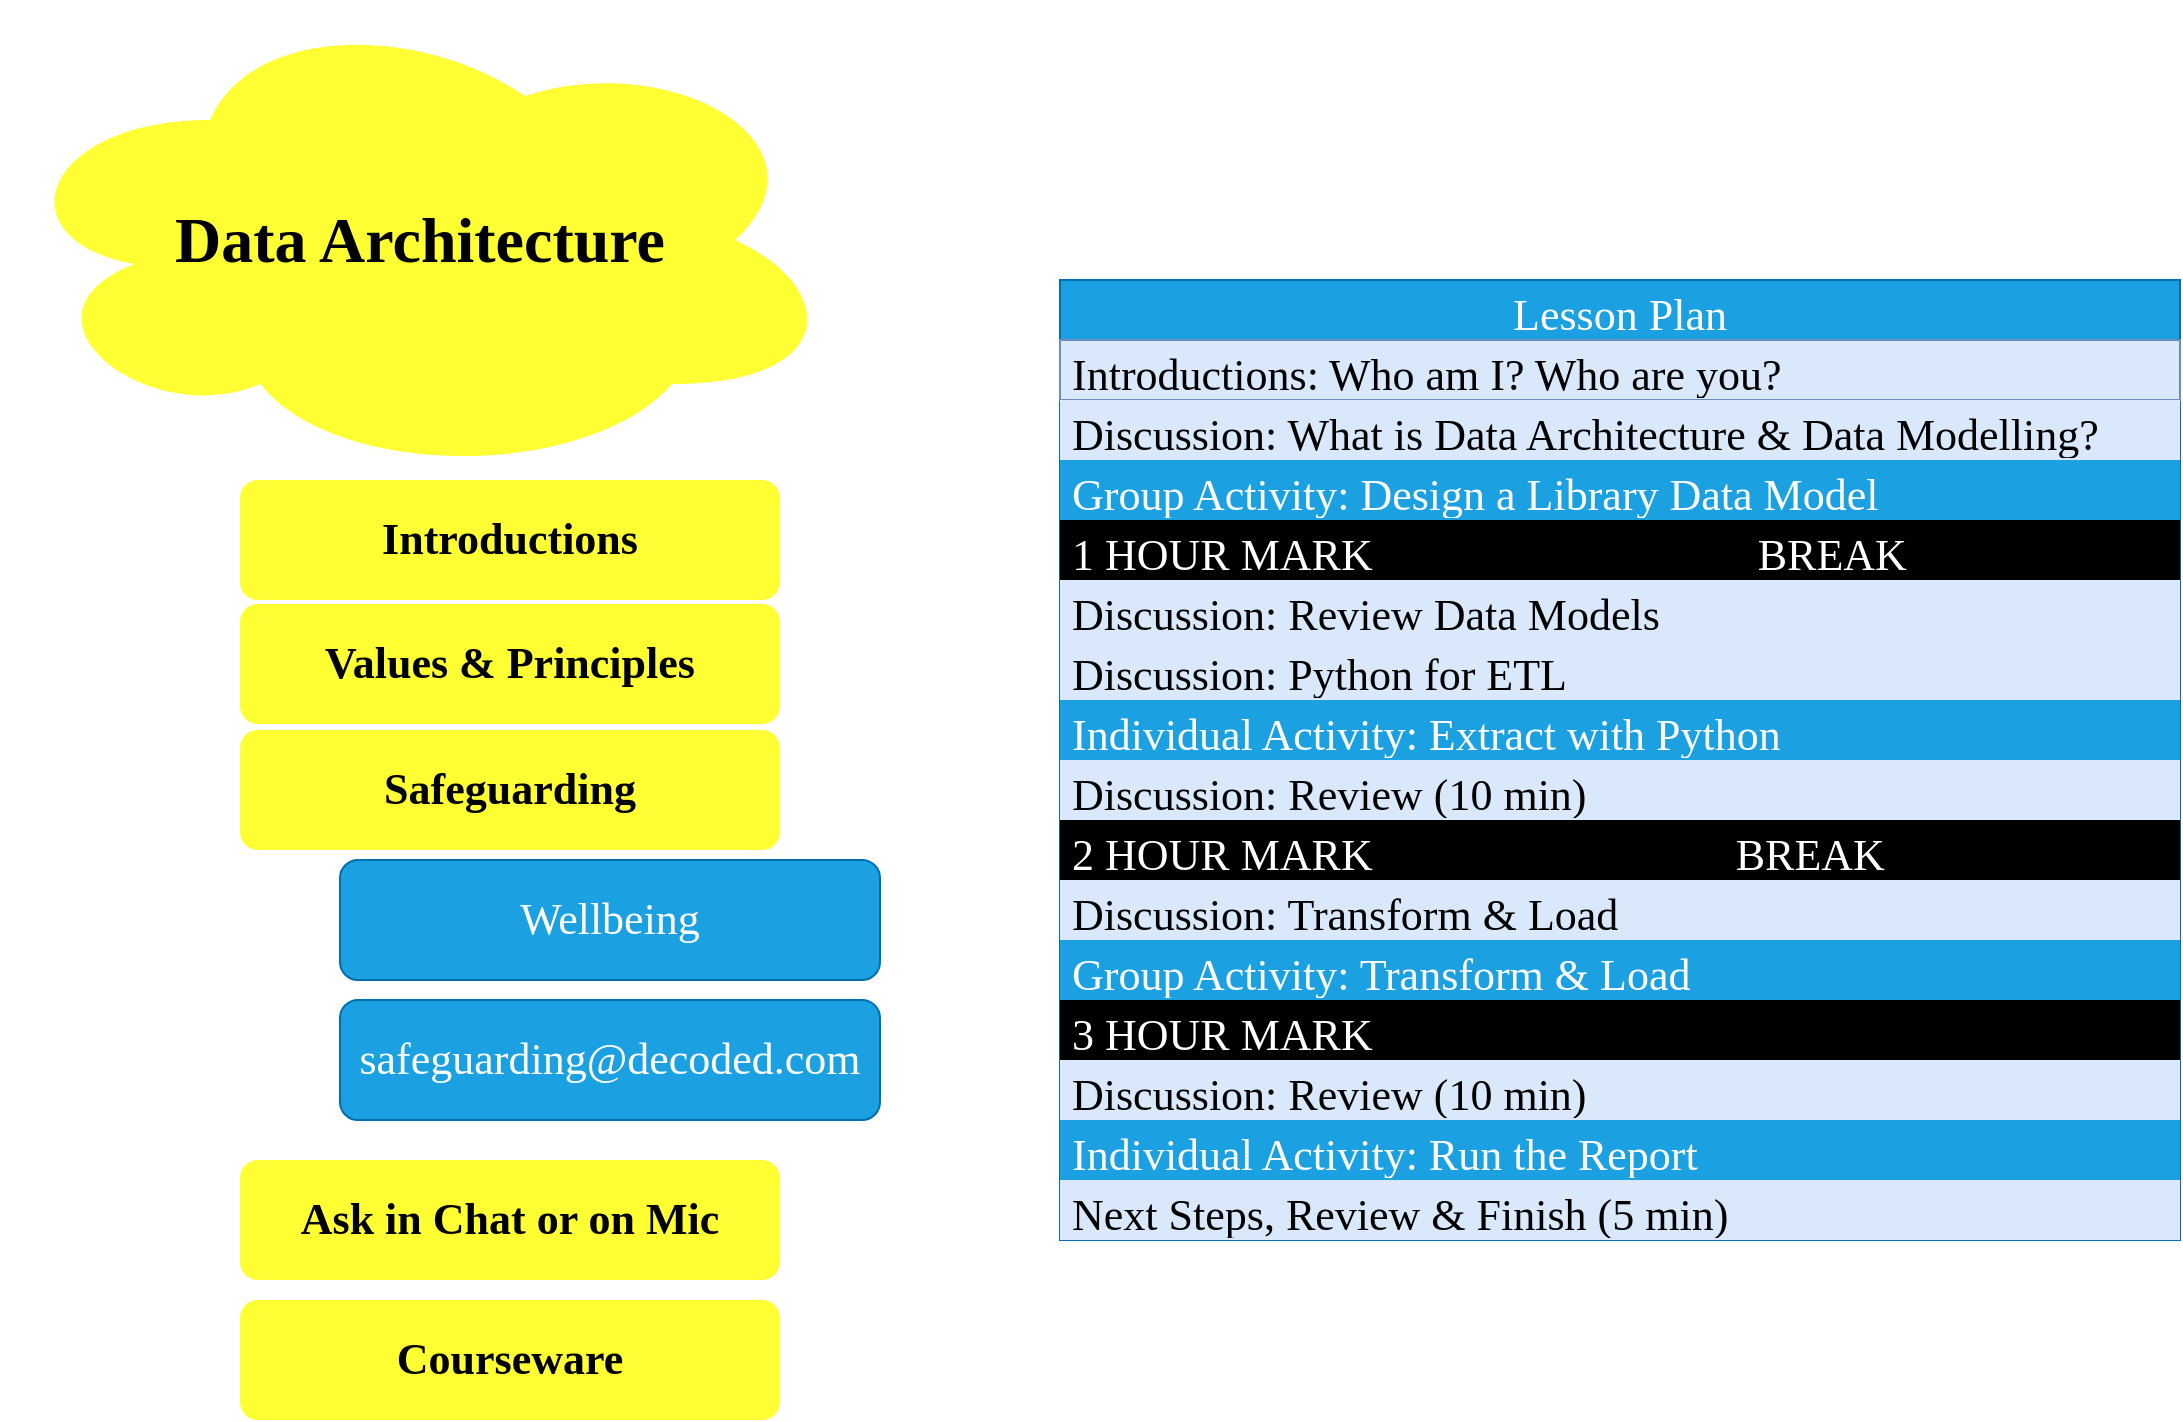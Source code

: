 <mxfile version="20.2.2" type="github" pages="4">
  <diagram id="HZe9n2l0ClVb4Da5Xwr6" name="DataArch_LessonPlan">
    <mxGraphModel dx="1798" dy="992" grid="1" gridSize="10" guides="1" tooltips="1" connect="1" arrows="1" fold="1" page="1" pageScale="1" pageWidth="1169" pageHeight="827" math="0" shadow="0">
      <root>
        <mxCell id="0" />
        <mxCell id="1" parent="0" />
        <mxCell id="1s-YOk3iyrwi0xUX-N1H-19" value="Data Architecture" style="ellipse;shape=cloud;whiteSpace=wrap;html=1;fillColor=#FFFF33;strokeColor=none;fontFamily=Barlow Condensed;fontSource=https%3A%2F%2Ffonts.googleapis.com%2Fcss%3Ffamily%3DBarlow%2BCondensed;fontSize=32;fontStyle=1" parent="1" vertex="1">
          <mxGeometry x="10" y="20" width="420" height="240" as="geometry" />
        </mxCell>
        <mxCell id="1s-YOk3iyrwi0xUX-N1H-20" value="Safeguarding" style="rounded=1;whiteSpace=wrap;html=1;fontFamily=Barlow Condensed;fontSource=https%3A%2F%2Ffonts.googleapis.com%2Fcss%3Ffamily%3DBarlow%2BCondensed;fontSize=22;fillColor=#FFFF33;strokeColor=none;fontStyle=1" parent="1" vertex="1">
          <mxGeometry x="130" y="385" width="270" height="60" as="geometry" />
        </mxCell>
        <mxCell id="1s-YOk3iyrwi0xUX-N1H-21" value="Courseware" style="rounded=1;whiteSpace=wrap;html=1;fontFamily=Barlow Condensed;fontSource=https%3A%2F%2Ffonts.googleapis.com%2Fcss%3Ffamily%3DBarlow%2BCondensed;fontSize=22;fillColor=#FFFF33;strokeColor=none;fontStyle=1" parent="1" vertex="1">
          <mxGeometry x="130" y="670" width="270" height="60" as="geometry" />
        </mxCell>
        <mxCell id="1s-YOk3iyrwi0xUX-N1H-22" value="Introductions" style="rounded=1;whiteSpace=wrap;html=1;fontFamily=Barlow Condensed;fontSource=https%3A%2F%2Ffonts.googleapis.com%2Fcss%3Ffamily%3DBarlow%2BCondensed;fontSize=22;fillColor=#FFFF33;strokeColor=none;fontStyle=1" parent="1" vertex="1">
          <mxGeometry x="130" y="260" width="270" height="60" as="geometry" />
        </mxCell>
        <mxCell id="1s-YOk3iyrwi0xUX-N1H-23" value="Values &amp;amp; Principles" style="rounded=1;whiteSpace=wrap;html=1;fontFamily=Barlow Condensed;fontSource=https%3A%2F%2Ffonts.googleapis.com%2Fcss%3Ffamily%3DBarlow%2BCondensed;fontSize=22;fillColor=#FFFF33;strokeColor=none;fontStyle=1" parent="1" vertex="1">
          <mxGeometry x="130" y="322" width="270" height="60" as="geometry" />
        </mxCell>
        <mxCell id="1s-YOk3iyrwi0xUX-N1H-25" value="Wellbeing" style="rounded=1;whiteSpace=wrap;html=1;fontFamily=Barlow Condensed;fontSource=https%3A%2F%2Ffonts.googleapis.com%2Fcss%3Ffamily%3DBarlow%2BCondensed;fontSize=22;fillColor=#1ba1e2;strokeColor=#006EAF;fontStyle=0;fontColor=#ffffff;" parent="1" vertex="1">
          <mxGeometry x="180" y="450" width="270" height="60" as="geometry" />
        </mxCell>
        <mxCell id="1s-YOk3iyrwi0xUX-N1H-26" value="safeguarding@decoded.com" style="rounded=1;whiteSpace=wrap;html=1;fontFamily=Barlow Condensed;fontSource=https%3A%2F%2Ffonts.googleapis.com%2Fcss%3Ffamily%3DBarlow%2BCondensed;fontSize=22;fillColor=#1ba1e2;strokeColor=#006EAF;fontStyle=0;fontColor=#ffffff;" parent="1" vertex="1">
          <mxGeometry x="180" y="520" width="270" height="60" as="geometry" />
        </mxCell>
        <mxCell id="kHTzqbHaPCYti8Byg7Zm-1" value="Ask in Chat or on Mic" style="rounded=1;whiteSpace=wrap;html=1;fontFamily=Barlow Condensed;fontSource=https%3A%2F%2Ffonts.googleapis.com%2Fcss%3Ffamily%3DBarlow%2BCondensed;fontSize=22;fillColor=#FFFF33;strokeColor=none;fontStyle=1" parent="1" vertex="1">
          <mxGeometry x="130" y="600" width="270" height="60" as="geometry" />
        </mxCell>
        <mxCell id="JRDnlLEvUtz4PWv6ipp6-1" value="Lesson Plan" style="swimlane;fontStyle=0;childLayout=stackLayout;horizontal=1;startSize=30;horizontalStack=0;resizeParent=1;resizeParentMax=0;resizeLast=0;collapsible=1;marginBottom=0;fontFamily=Barlow Condensed;fontSource=https%3A%2F%2Ffonts.googleapis.com%2Fcss%3Ffamily%3DBarlow%2BCondensed;fontSize=22;fillColor=#1ba1e2;fontColor=#ffffff;strokeColor=#006EAF;" parent="1" vertex="1">
          <mxGeometry x="540" y="160" width="560" height="480" as="geometry" />
        </mxCell>
        <mxCell id="JRDnlLEvUtz4PWv6ipp6-2" value="Introductions: Who am I? Who are you?                                    (20 min)" style="text;strokeColor=#6c8ebf;fillColor=#dae8fc;align=left;verticalAlign=middle;spacingLeft=4;spacingRight=4;overflow=hidden;points=[[0,0.5],[1,0.5]];portConstraint=eastwest;rotatable=0;fontFamily=Barlow Condensed;fontSource=https%3A%2F%2Ffonts.googleapis.com%2Fcss%3Ffamily%3DBarlow%2BCondensed;fontSize=22;" parent="JRDnlLEvUtz4PWv6ipp6-1" vertex="1">
          <mxGeometry y="30" width="560" height="30" as="geometry" />
        </mxCell>
        <mxCell id="JRDnlLEvUtz4PWv6ipp6-3" value="Discussion: What is Data Architecture &amp; Data Modelling?       (15 min)" style="text;strokeColor=none;fillColor=#dae8fc;align=left;verticalAlign=middle;spacingLeft=4;spacingRight=4;overflow=hidden;points=[[0,0.5],[1,0.5]];portConstraint=eastwest;rotatable=0;fontFamily=Barlow Condensed;fontSource=https%3A%2F%2Ffonts.googleapis.com%2Fcss%3Ffamily%3DBarlow%2BCondensed;fontSize=22;" parent="JRDnlLEvUtz4PWv6ipp6-1" vertex="1">
          <mxGeometry y="60" width="560" height="30" as="geometry" />
        </mxCell>
        <mxCell id="JRDnlLEvUtz4PWv6ipp6-4" value="Group Activity: Design a Library Data Model                              (20 min)" style="text;align=left;verticalAlign=middle;spacingLeft=4;spacingRight=4;overflow=hidden;points=[[0,0.5],[1,0.5]];portConstraint=eastwest;rotatable=0;fontFamily=Barlow Condensed;fontSource=https%3A%2F%2Ffonts.googleapis.com%2Fcss%3Ffamily%3DBarlow%2BCondensed;fontSize=22;fillColor=#1ba1e2;strokeColor=none;fontStyle=0;fontColor=#ffffff;" parent="JRDnlLEvUtz4PWv6ipp6-1" vertex="1">
          <mxGeometry y="90" width="560" height="30" as="geometry" />
        </mxCell>
        <mxCell id="JRDnlLEvUtz4PWv6ipp6-5" value="1 HOUR MARK                                   BREAK                                   (15 min) " style="text;strokeColor=none;fillColor=#000000;align=left;verticalAlign=middle;spacingLeft=4;spacingRight=4;overflow=hidden;points=[[0,0.5],[1,0.5]];portConstraint=eastwest;rotatable=0;fontFamily=Barlow Condensed;fontSource=https%3A%2F%2Ffonts.googleapis.com%2Fcss%3Ffamily%3DBarlow%2BCondensed;fontSize=22;fontStyle=0;fontColor=#FFFFFF;" parent="JRDnlLEvUtz4PWv6ipp6-1" vertex="1">
          <mxGeometry y="120" width="560" height="30" as="geometry" />
        </mxCell>
        <mxCell id="JRDnlLEvUtz4PWv6ipp6-6" value="Discussion: Review Data Models                                                 (10 min)" style="text;strokeColor=none;fillColor=#dae8fc;align=left;verticalAlign=middle;spacingLeft=4;spacingRight=4;overflow=hidden;points=[[0,0.5],[1,0.5]];portConstraint=eastwest;rotatable=0;fontFamily=Barlow Condensed;fontSource=https%3A%2F%2Ffonts.googleapis.com%2Fcss%3Ffamily%3DBarlow%2BCondensed;fontSize=22;" parent="JRDnlLEvUtz4PWv6ipp6-1" vertex="1">
          <mxGeometry y="150" width="560" height="30" as="geometry" />
        </mxCell>
        <mxCell id="JRDnlLEvUtz4PWv6ipp6-7" value="Discussion: Python for ETL                                                         (20 min)" style="text;strokeColor=none;fillColor=#dae8fc;align=left;verticalAlign=middle;spacingLeft=4;spacingRight=4;overflow=hidden;points=[[0,0.5],[1,0.5]];portConstraint=eastwest;rotatable=0;fontFamily=Barlow Condensed;fontSource=https%3A%2F%2Ffonts.googleapis.com%2Fcss%3Ffamily%3DBarlow%2BCondensed;fontSize=22;" parent="JRDnlLEvUtz4PWv6ipp6-1" vertex="1">
          <mxGeometry y="180" width="560" height="30" as="geometry" />
        </mxCell>
        <mxCell id="JRDnlLEvUtz4PWv6ipp6-8" value="Individual Activity: Extract with Python                                     (20 min)" style="text;align=left;verticalAlign=middle;spacingLeft=4;spacingRight=4;overflow=hidden;points=[[0,0.5],[1,0.5]];portConstraint=eastwest;rotatable=0;fontFamily=Barlow Condensed;fontSource=https%3A%2F%2Ffonts.googleapis.com%2Fcss%3Ffamily%3DBarlow%2BCondensed;fontSize=22;fillColor=#1ba1e2;strokeColor=none;fontStyle=0;fontColor=#ffffff;" parent="JRDnlLEvUtz4PWv6ipp6-1" vertex="1">
          <mxGeometry y="210" width="560" height="30" as="geometry" />
        </mxCell>
        <mxCell id="JRDnlLEvUtz4PWv6ipp6-9" value="Discussion: Review (10 min)" style="text;strokeColor=none;fillColor=#dae8fc;align=left;verticalAlign=middle;spacingLeft=4;spacingRight=4;overflow=hidden;points=[[0,0.5],[1,0.5]];portConstraint=eastwest;rotatable=0;fontFamily=Barlow Condensed;fontSource=https%3A%2F%2Ffonts.googleapis.com%2Fcss%3Ffamily%3DBarlow%2BCondensed;fontSize=22;" parent="JRDnlLEvUtz4PWv6ipp6-1" vertex="1">
          <mxGeometry y="240" width="560" height="30" as="geometry" />
        </mxCell>
        <mxCell id="JRDnlLEvUtz4PWv6ipp6-10" value="2 HOUR MARK                                 BREAK                                     (5 min)" style="text;strokeColor=none;fillColor=#000000;align=left;verticalAlign=middle;spacingLeft=4;spacingRight=4;overflow=hidden;points=[[0,0.5],[1,0.5]];portConstraint=eastwest;rotatable=0;fontFamily=Barlow Condensed;fontSource=https%3A%2F%2Ffonts.googleapis.com%2Fcss%3Ffamily%3DBarlow%2BCondensed;fontSize=22;fontStyle=0;fontColor=#FFFFFF;" parent="JRDnlLEvUtz4PWv6ipp6-1" vertex="1">
          <mxGeometry y="270" width="560" height="30" as="geometry" />
        </mxCell>
        <mxCell id="JRDnlLEvUtz4PWv6ipp6-11" value="Discussion: Transform &amp; Load                                                    (10 min)" style="text;strokeColor=none;fillColor=#dae8fc;align=left;verticalAlign=middle;spacingLeft=4;spacingRight=4;overflow=hidden;points=[[0,0.5],[1,0.5]];portConstraint=eastwest;rotatable=0;fontFamily=Barlow Condensed;fontSource=https%3A%2F%2Ffonts.googleapis.com%2Fcss%3Ffamily%3DBarlow%2BCondensed;fontSize=22;" parent="JRDnlLEvUtz4PWv6ipp6-1" vertex="1">
          <mxGeometry y="300" width="560" height="30" as="geometry" />
        </mxCell>
        <mxCell id="JRDnlLEvUtz4PWv6ipp6-12" value="Group Activity: Transform &amp; Load                                              (30 min)  " style="text;align=left;verticalAlign=middle;spacingLeft=4;spacingRight=4;overflow=hidden;points=[[0,0.5],[1,0.5]];portConstraint=eastwest;rotatable=0;fontFamily=Barlow Condensed;fontSource=https%3A%2F%2Ffonts.googleapis.com%2Fcss%3Ffamily%3DBarlow%2BCondensed;fontSize=22;fillColor=#1ba1e2;strokeColor=none;fontStyle=0;fontColor=#ffffff;" parent="JRDnlLEvUtz4PWv6ipp6-1" vertex="1">
          <mxGeometry y="330" width="560" height="30" as="geometry" />
        </mxCell>
        <mxCell id="JRDnlLEvUtz4PWv6ipp6-13" value="3 HOUR MARK                                 " style="text;strokeColor=none;fillColor=#000000;align=left;verticalAlign=middle;spacingLeft=4;spacingRight=4;overflow=hidden;points=[[0,0.5],[1,0.5]];portConstraint=eastwest;rotatable=0;fontFamily=Barlow Condensed;fontSource=https%3A%2F%2Ffonts.googleapis.com%2Fcss%3Ffamily%3DBarlow%2BCondensed;fontSize=22;fontStyle=0;fontColor=#FFFFFF;" parent="JRDnlLEvUtz4PWv6ipp6-1" vertex="1">
          <mxGeometry y="360" width="560" height="30" as="geometry" />
        </mxCell>
        <mxCell id="JRDnlLEvUtz4PWv6ipp6-14" value="Discussion: Review (10 min)" style="text;strokeColor=none;fillColor=#dae8fc;align=left;verticalAlign=middle;spacingLeft=4;spacingRight=4;overflow=hidden;points=[[0,0.5],[1,0.5]];portConstraint=eastwest;rotatable=0;fontFamily=Barlow Condensed;fontSource=https%3A%2F%2Ffonts.googleapis.com%2Fcss%3Ffamily%3DBarlow%2BCondensed;fontSize=22;" parent="JRDnlLEvUtz4PWv6ipp6-1" vertex="1">
          <mxGeometry y="390" width="560" height="30" as="geometry" />
        </mxCell>
        <mxCell id="JRDnlLEvUtz4PWv6ipp6-15" value="Individual Activity: Run the Report                                              (10 min)" style="text;align=left;verticalAlign=middle;spacingLeft=4;spacingRight=4;overflow=hidden;points=[[0,0.5],[1,0.5]];portConstraint=eastwest;rotatable=0;fontFamily=Barlow Condensed;fontSource=https%3A%2F%2Ffonts.googleapis.com%2Fcss%3Ffamily%3DBarlow%2BCondensed;fontSize=22;fillColor=#1ba1e2;strokeColor=none;fontStyle=0;fontColor=#ffffff;" parent="JRDnlLEvUtz4PWv6ipp6-1" vertex="1">
          <mxGeometry y="420" width="560" height="30" as="geometry" />
        </mxCell>
        <mxCell id="JRDnlLEvUtz4PWv6ipp6-16" value="Next Steps, Review &amp; Finish (5 min)" style="text;strokeColor=none;fillColor=#dae8fc;align=left;verticalAlign=middle;spacingLeft=4;spacingRight=4;overflow=hidden;points=[[0,0.5],[1,0.5]];portConstraint=eastwest;rotatable=0;fontFamily=Barlow Condensed;fontSource=https%3A%2F%2Ffonts.googleapis.com%2Fcss%3Ffamily%3DBarlow%2BCondensed;fontSize=22;" parent="JRDnlLEvUtz4PWv6ipp6-1" vertex="1">
          <mxGeometry y="450" width="560" height="30" as="geometry" />
        </mxCell>
      </root>
    </mxGraphModel>
  </diagram>
  <diagram id="S3rxQqn5xhS6ePLu4Hfa" name="MindMap">
    <mxGraphModel dx="3738" dy="2244" grid="1" gridSize="10" guides="1" tooltips="1" connect="1" arrows="1" fold="1" page="1" pageScale="1" pageWidth="1169" pageHeight="827" math="0" shadow="0">
      <root>
        <mxCell id="0" />
        <mxCell id="1" parent="0" />
        <mxCell id="CWn8RSCjkhXgX-i-o0oG-1" value="What is relevant to&lt;br style=&quot;font-size: 29px;&quot;&gt;&amp;nbsp;Data Architecture?" style="ellipse;shape=cloud;whiteSpace=wrap;html=1;fillColor=#FFFF33;strokeColor=none;fontFamily=Barlow Condensed;fontSource=https%3A%2F%2Ffonts.googleapis.com%2Fcss%3Ffamily%3DBarlow%2BCondensed;fontSize=29;fontStyle=1" parent="1" vertex="1">
          <mxGeometry x="-1169" y="-827" width="360" height="207" as="geometry" />
        </mxCell>
        <mxCell id="S35xVs9JK2X4CDbCrpay-1" value="What are Data Models &amp;amp; ERDs?" style="ellipse;shape=cloud;whiteSpace=wrap;html=1;fillColor=#FFFF33;strokeColor=none;fontFamily=Barlow Condensed;fontSource=https%3A%2F%2Ffonts.googleapis.com%2Fcss%3Ffamily%3DBarlow%2BCondensed;fontSize=20;fontStyle=1" parent="1" vertex="1">
          <mxGeometry x="-390" y="-110" width="360" height="104" as="geometry" />
        </mxCell>
        <mxCell id="g93mvkoxBAgEScRmthkh-2" value="Data Governance" style="ellipse;whiteSpace=wrap;html=1;aspect=fixed;labelBorderColor=none;fontFamily=Barlow Condensed;fontSource=https%3A%2F%2Ffonts.googleapis.com%2Fcss%3Ffamily%3DBarlow%2BCondensed;fontSize=24;fillColor=#ffe6cc;strokeColor=#d79b00;" parent="1" vertex="1">
          <mxGeometry x="-450" y="-570.88" width="170.88" height="170.88" as="geometry" />
        </mxCell>
        <mxCell id="g93mvkoxBAgEScRmthkh-3" value="Data Modelling" style="ellipse;whiteSpace=wrap;html=1;aspect=fixed;labelBorderColor=none;fontFamily=Barlow Condensed;fontSource=https%3A%2F%2Ffonts.googleapis.com%2Fcss%3Ffamily%3DBarlow%2BCondensed;fontSize=24;fillColor=#ffe6cc;strokeColor=#d79b00;" parent="1" vertex="1">
          <mxGeometry x="-330" y="-780" width="150" height="150" as="geometry" />
        </mxCell>
        <mxCell id="g93mvkoxBAgEScRmthkh-5" value="Data Rules" style="rounded=1;whiteSpace=wrap;html=1;labelBorderColor=none;fontFamily=Barlow Condensed;fontSource=https%3A%2F%2Ffonts.googleapis.com%2Fcss%3Ffamily%3DBarlow%2BCondensed;fontSize=24;fillColor=#dae8fc;strokeColor=#6c8ebf;" parent="1" vertex="1">
          <mxGeometry x="-490" y="-390" width="120" height="60" as="geometry" />
        </mxCell>
        <mxCell id="g93mvkoxBAgEScRmthkh-8" value="ELT, ETL" style="rounded=1;whiteSpace=wrap;html=1;labelBorderColor=none;fontFamily=Barlow Condensed;fontSource=https%3A%2F%2Ffonts.googleapis.com%2Fcss%3Ffamily%3DBarlow%2BCondensed;fontSize=24;fillColor=#dae8fc;strokeColor=#6c8ebf;" parent="1" vertex="1">
          <mxGeometry x="-550" y="-730" width="120" height="60" as="geometry" />
        </mxCell>
        <mxCell id="g93mvkoxBAgEScRmthkh-9" value="Extract Transform Load" style="shape=callout;whiteSpace=wrap;html=1;perimeter=calloutPerimeter;labelBorderColor=none;fontFamily=Barlow Condensed;fontSource=https%3A%2F%2Ffonts.googleapis.com%2Fcss%3Ffamily%3DBarlow%2BCondensed;fontSize=24;fillColor=#e1d5e7;strokeColor=#9673a6;" parent="1" vertex="1">
          <mxGeometry x="-625" y="-790" width="230" height="80" as="geometry" />
        </mxCell>
        <mxCell id="g93mvkoxBAgEScRmthkh-10" value="Combining &amp;amp; Linking Datasets" style="rounded=1;whiteSpace=wrap;html=1;labelBorderColor=none;fontFamily=Barlow Condensed;fontSource=https%3A%2F%2Ffonts.googleapis.com%2Fcss%3Ffamily%3DBarlow%2BCondensed;fontSize=24;fillColor=#dae8fc;strokeColor=#6c8ebf;" parent="1" vertex="1">
          <mxGeometry x="-490" y="-650" width="140" height="60" as="geometry" />
        </mxCell>
        <mxCell id="g93mvkoxBAgEScRmthkh-11" value="Data Processing" style="rounded=1;whiteSpace=wrap;html=1;labelBorderColor=none;fontFamily=Barlow Condensed;fontSource=https%3A%2F%2Ffonts.googleapis.com%2Fcss%3Ffamily%3DBarlow%2BCondensed;fontSize=24;fillColor=#dae8fc;strokeColor=#6c8ebf;" parent="1" vertex="1">
          <mxGeometry x="-700" y="-680" width="120" height="60" as="geometry" />
        </mxCell>
        <mxCell id="g93mvkoxBAgEScRmthkh-12" value="Relational" style="rounded=1;whiteSpace=wrap;html=1;labelBorderColor=none;fontFamily=Barlow Condensed;fontSource=https%3A%2F%2Ffonts.googleapis.com%2Fcss%3Ffamily%3DBarlow%2BCondensed;fontSize=24;fillColor=#dae8fc;strokeColor=#6c8ebf;" parent="1" vertex="1">
          <mxGeometry x="-1113" y="-561.75" width="120" height="60" as="geometry" />
        </mxCell>
        <mxCell id="g93mvkoxBAgEScRmthkh-13" value="Non-Relational" style="rounded=1;whiteSpace=wrap;html=1;labelBorderColor=none;fontFamily=Barlow Condensed;fontSource=https%3A%2F%2Ffonts.googleapis.com%2Fcss%3Ffamily%3DBarlow%2BCondensed;fontSize=24;fillColor=#dae8fc;strokeColor=#6c8ebf;" parent="1" vertex="1">
          <mxGeometry x="-1120" y="-284" width="120" height="60" as="geometry" />
        </mxCell>
        <mxCell id="g93mvkoxBAgEScRmthkh-14" value="NoSQL" style="shape=callout;whiteSpace=wrap;html=1;perimeter=calloutPerimeter;labelBorderColor=none;fontFamily=Barlow Condensed;fontSource=https%3A%2F%2Ffonts.googleapis.com%2Fcss%3Ffamily%3DBarlow%2BCondensed;fontSize=24;fillColor=#e1d5e7;strokeColor=#9673a6;" parent="1" vertex="1">
          <mxGeometry x="-1082" y="-340" width="120" height="80" as="geometry" />
        </mxCell>
        <mxCell id="g93mvkoxBAgEScRmthkh-15" value="Relation = Tables" style="shape=callout;whiteSpace=wrap;html=1;perimeter=calloutPerimeter;labelBorderColor=none;fontFamily=Barlow Condensed;fontSource=https%3A%2F%2Ffonts.googleapis.com%2Fcss%3Ffamily%3DBarlow%2BCondensed;fontSize=24;fillColor=#e1d5e7;strokeColor=#9673a6;" parent="1" vertex="1">
          <mxGeometry x="-1103" y="-621.75" width="172" height="80" as="geometry" />
        </mxCell>
        <mxCell id="g93mvkoxBAgEScRmthkh-18" value="images, video, ..." style="rounded=1;whiteSpace=wrap;html=1;labelBorderColor=none;fontFamily=Barlow Condensed;fontSource=https%3A%2F%2Ffonts.googleapis.com%2Fcss%3Ffamily%3DBarlow%2BCondensed;fontSize=24;fillColor=#dae8fc;strokeColor=#6c8ebf;" parent="1" vertex="1">
          <mxGeometry x="-1026" y="-240" width="162" height="40" as="geometry" />
        </mxCell>
        <mxCell id="g93mvkoxBAgEScRmthkh-19" value="(social) network" style="rounded=1;whiteSpace=wrap;html=1;labelBorderColor=none;fontFamily=Barlow Condensed;fontSource=https%3A%2F%2Ffonts.googleapis.com%2Fcss%3Ffamily%3DBarlow%2BCondensed;fontSize=24;fillColor=#dae8fc;strokeColor=#6c8ebf;" parent="1" vertex="1">
          <mxGeometry x="-1056" y="-53" width="162" height="40" as="geometry" />
        </mxCell>
        <mxCell id="g93mvkoxBAgEScRmthkh-20" value="Data Security" style="rounded=1;whiteSpace=wrap;html=1;labelBorderColor=none;fontFamily=Barlow Condensed;fontSource=https%3A%2F%2Ffonts.googleapis.com%2Fcss%3Ffamily%3DBarlow%2BCondensed;fontSize=24;" parent="1" vertex="1">
          <mxGeometry x="-490" y="-320" width="120" height="60" as="geometry" />
        </mxCell>
        <mxCell id="g93mvkoxBAgEScRmthkh-21" value="Data Sharing" style="rounded=1;whiteSpace=wrap;html=1;labelBorderColor=none;fontFamily=Barlow Condensed;fontSource=https%3A%2F%2Ffonts.googleapis.com%2Fcss%3Ffamily%3DBarlow%2BCondensed;fontSize=24;" parent="1" vertex="1">
          <mxGeometry x="-490" y="-250" width="120" height="60" as="geometry" />
        </mxCell>
        <mxCell id="g93mvkoxBAgEScRmthkh-22" value="Data Catalogue" style="rounded=1;whiteSpace=wrap;html=1;labelBorderColor=none;fontFamily=Barlow Condensed;fontSource=https%3A%2F%2Ffonts.googleapis.com%2Fcss%3Ffamily%3DBarlow%2BCondensed;fontSize=24;" parent="1" vertex="1">
          <mxGeometry x="-450" y="-180" width="140" height="60" as="geometry" />
        </mxCell>
        <mxCell id="g93mvkoxBAgEScRmthkh-23" value="Data Warehouse" style="rounded=1;whiteSpace=wrap;html=1;labelBorderColor=none;fontFamily=Barlow Condensed;fontSource=https%3A%2F%2Ffonts.googleapis.com%2Fcss%3Ffamily%3DBarlow%2BCondensed;fontSize=24;fillColor=#dae8fc;strokeColor=#6c8ebf;" parent="1" vertex="1">
          <mxGeometry x="-710" y="-230" width="140" height="60" as="geometry" />
        </mxCell>
        <mxCell id="g93mvkoxBAgEScRmthkh-24" value="Data Mart" style="rounded=1;whiteSpace=wrap;html=1;labelBorderColor=none;fontFamily=Barlow Condensed;fontSource=https%3A%2F%2Ffonts.googleapis.com%2Fcss%3Ffamily%3DBarlow%2BCondensed;fontSize=24;fillColor=#dae8fc;strokeColor=#6c8ebf;" parent="1" vertex="1">
          <mxGeometry x="-686" y="-160" width="140" height="60" as="geometry" />
        </mxCell>
        <mxCell id="g93mvkoxBAgEScRmthkh-25" value="Data Gateway" style="rounded=1;whiteSpace=wrap;html=1;labelBorderColor=none;fontFamily=Barlow Condensed;fontSource=https%3A%2F%2Ffonts.googleapis.com%2Fcss%3Ffamily%3DBarlow%2BCondensed;fontSize=24;fillColor=#dae8fc;strokeColor=#6c8ebf;" parent="1" vertex="1">
          <mxGeometry x="-686" y="-91" width="140" height="60" as="geometry" />
        </mxCell>
        <mxCell id="g93mvkoxBAgEScRmthkh-26" value="Data Lake" style="rounded=1;whiteSpace=wrap;html=1;labelBorderColor=none;fontFamily=Barlow Condensed;fontSource=https%3A%2F%2Ffonts.googleapis.com%2Fcss%3Ffamily%3DBarlow%2BCondensed;fontSize=24;fillColor=#dae8fc;strokeColor=#6c8ebf;" parent="1" vertex="1">
          <mxGeometry x="-900" y="-320" width="140" height="60" as="geometry" />
        </mxCell>
        <mxCell id="g93mvkoxBAgEScRmthkh-27" value="store historical analytical datasets = spreadsheets" style="shape=callout;whiteSpace=wrap;html=1;perimeter=calloutPerimeter;labelBorderColor=none;fontFamily=Barlow Condensed;fontSource=https%3A%2F%2Ffonts.googleapis.com%2Fcss%3Ffamily%3DBarlow%2BCondensed;fontSize=24;fillColor=#e1d5e7;strokeColor=#9673a6;" parent="1" vertex="1">
          <mxGeometry x="-730" y="-320" width="200" height="106" as="geometry" />
        </mxCell>
        <mxCell id="g93mvkoxBAgEScRmthkh-28" value="folder = store historical analytical &lt;br&gt;unstructured data" style="shape=callout;whiteSpace=wrap;html=1;perimeter=calloutPerimeter;labelBorderColor=none;fontFamily=Barlow Condensed;fontSource=https%3A%2F%2Ffonts.googleapis.com%2Fcss%3Ffamily%3DBarlow%2BCondensed;fontSize=24;fillColor=#e1d5e7;strokeColor=#9673a6;" parent="1" vertex="1">
          <mxGeometry x="-866" y="-393" width="200" height="119.5" as="geometry" />
        </mxCell>
        <mxCell id="g93mvkoxBAgEScRmthkh-29" value="Databases" style="ellipse;whiteSpace=wrap;html=1;aspect=fixed;labelBorderColor=none;fontFamily=Barlow Condensed;fontSource=https%3A%2F%2Ffonts.googleapis.com%2Fcss%3Ffamily%3DBarlow%2BCondensed;fontSize=24;fillColor=#ffe6cc;strokeColor=#d79b00;" parent="1" vertex="1">
          <mxGeometry x="-980" y="-550" width="171" height="171" as="geometry" />
        </mxCell>
        <mxCell id="g93mvkoxBAgEScRmthkh-30" value="Data Migration &amp;amp; Transformation" style="ellipse;whiteSpace=wrap;html=1;aspect=fixed;labelBorderColor=none;fontFamily=Barlow Condensed;fontSource=https%3A%2F%2Ffonts.googleapis.com%2Fcss%3Ffamily%3DBarlow%2BCondensed;fontSize=24;fillColor=#ffe6cc;strokeColor=#d79b00;" parent="1" vertex="1">
          <mxGeometry x="-816" y="-800" width="150" height="150" as="geometry" />
        </mxCell>
        <mxCell id="g93mvkoxBAgEScRmthkh-31" value="SQL" style="rounded=1;whiteSpace=wrap;html=1;labelBorderColor=none;fontFamily=Barlow Condensed;fontSource=https%3A%2F%2Ffonts.googleapis.com%2Fcss%3Ffamily%3DBarlow%2BCondensed;fontSize=24;fillColor=#dae8fc;strokeColor=#6c8ebf;" parent="1" vertex="1">
          <mxGeometry x="-1113" y="-491.75" width="120" height="60" as="geometry" />
        </mxCell>
        <mxCell id="G3WRKt4eVV0A97rdb0_L-5" value="Data Catalogue" style="rounded=1;whiteSpace=wrap;html=1;labelBorderColor=none;fontFamily=Barlow Condensed;fontSource=https%3A%2F%2Ffonts.googleapis.com%2Fcss%3Ffamily%3DBarlow%2BCondensed;fontSize=24;fillColor=#dae8fc;strokeColor=#6c8ebf;" parent="1" vertex="1">
          <mxGeometry x="-450" y="-180" width="140" height="60" as="geometry" />
        </mxCell>
        <mxCell id="G3WRKt4eVV0A97rdb0_L-6" value="Data Sharing" style="rounded=1;whiteSpace=wrap;html=1;labelBorderColor=none;fontFamily=Barlow Condensed;fontSource=https%3A%2F%2Ffonts.googleapis.com%2Fcss%3Ffamily%3DBarlow%2BCondensed;fontSize=24;fillColor=#dae8fc;strokeColor=#6c8ebf;" parent="1" vertex="1">
          <mxGeometry x="-490" y="-250" width="120" height="60" as="geometry" />
        </mxCell>
        <mxCell id="G3WRKt4eVV0A97rdb0_L-7" value="Data Security" style="rounded=1;whiteSpace=wrap;html=1;labelBorderColor=none;fontFamily=Barlow Condensed;fontSource=https%3A%2F%2Ffonts.googleapis.com%2Fcss%3Ffamily%3DBarlow%2BCondensed;fontSize=24;fillColor=#dae8fc;strokeColor=#6c8ebf;" parent="1" vertex="1">
          <mxGeometry x="-490" y="-320" width="120" height="60" as="geometry" />
        </mxCell>
        <mxCell id="wvSfkiJ7XZJ-Wei2Gh4l-1" value="Entity Relationship Diagram" style="ellipse;whiteSpace=wrap;html=1;aspect=fixed;labelBorderColor=none;fontFamily=Barlow Condensed;fontSource=https%3A%2F%2Ffonts.googleapis.com%2Fcss%3Ffamily%3DBarlow%2BCondensed;fontSize=24;fillColor=#ffe6cc;strokeColor=#d79b00;" parent="1" vertex="1">
          <mxGeometry x="-280" y="-370" width="130" height="130" as="geometry" />
        </mxCell>
        <mxCell id="wvSfkiJ7XZJ-Wei2Gh4l-2" value="E = Table&lt;br&gt;R = Link&lt;br&gt;D = Sketch" style="shape=callout;whiteSpace=wrap;html=1;perimeter=calloutPerimeter;labelBorderColor=none;fontFamily=Barlow Condensed;fontSource=https%3A%2F%2Ffonts.googleapis.com%2Fcss%3Ffamily%3DBarlow%2BCondensed;fontSize=24;fillColor=#e1d5e7;strokeColor=#9673a6;" parent="1" vertex="1">
          <mxGeometry x="-170" y="-506" width="160" height="196" as="geometry" />
        </mxCell>
        <mxCell id="wvSfkiJ7XZJ-Wei2Gh4l-3" value="E = Business Object&lt;br&gt;R = Process&lt;br&gt;D = Sketch" style="shape=callout;whiteSpace=wrap;html=1;perimeter=calloutPerimeter;labelBorderColor=none;fontFamily=Barlow Condensed;fontSource=https%3A%2F%2Ffonts.googleapis.com%2Fcss%3Ffamily%3DBarlow%2BCondensed;fontSize=24;fillColor=#e1d5e7;strokeColor=#9673a6;" parent="1" vertex="1">
          <mxGeometry x="-160" y="-296" width="150" height="196" as="geometry" />
        </mxCell>
        <mxCell id="wvSfkiJ7XZJ-Wei2Gh4l-4" value="1-to-1" style="rounded=1;whiteSpace=wrap;html=1;labelBorderColor=none;fontFamily=Barlow Condensed;fontSource=https%3A%2F%2Ffonts.googleapis.com%2Fcss%3Ffamily%3DBarlow%2BCondensed;fontSize=24;fillColor=#dae8fc;strokeColor=#6c8ebf;" parent="1" vertex="1">
          <mxGeometry x="-170" y="-780" width="120" height="60" as="geometry" />
        </mxCell>
        <mxCell id="wvSfkiJ7XZJ-Wei2Gh4l-5" value="1-to-Many" style="rounded=1;whiteSpace=wrap;html=1;labelBorderColor=none;fontFamily=Barlow Condensed;fontSource=https%3A%2F%2Ffonts.googleapis.com%2Fcss%3Ffamily%3DBarlow%2BCondensed;fontSize=24;fillColor=#dae8fc;strokeColor=#6c8ebf;" parent="1" vertex="1">
          <mxGeometry x="-170" y="-710" width="120" height="60" as="geometry" />
        </mxCell>
        <mxCell id="wvSfkiJ7XZJ-Wei2Gh4l-6" value=".." style="rounded=1;whiteSpace=wrap;html=1;labelBorderColor=none;fontFamily=Barlow Condensed;fontSource=https%3A%2F%2Ffonts.googleapis.com%2Fcss%3Ffamily%3DBarlow%2BCondensed;fontSize=24;fillColor=#dae8fc;strokeColor=#6c8ebf;" parent="1" vertex="1">
          <mxGeometry x="-170" y="-640" width="120" height="60" as="geometry" />
        </mxCell>
        <mxCell id="wvSfkiJ7XZJ-Wei2Gh4l-7" value="" style="group" parent="1" vertex="1" connectable="0">
          <mxGeometry x="-800" y="-590" width="280" height="158.25" as="geometry" />
        </mxCell>
        <mxCell id="g93mvkoxBAgEScRmthkh-32" value="&lt;b&gt;LEFT&lt;/b&gt;, RIGHT, &lt;b&gt;INNER&lt;/b&gt;, OUTER JOIN" style="rounded=1;whiteSpace=wrap;html=1;labelBorderColor=none;fontFamily=Barlow Condensed;fontSource=https%3A%2F%2Ffonts.googleapis.com%2Fcss%3Ffamily%3DBarlow%2BCondensed;fontSize=24;fillColor=#dae8fc;strokeColor=#6c8ebf;" parent="wvSfkiJ7XZJ-Wei2Gh4l-7" vertex="1">
          <mxGeometry y="98.25" width="280" height="60" as="geometry" />
        </mxCell>
        <mxCell id="g93mvkoxBAgEScRmthkh-33" value="LEFT = LEFT + MATCHING RIGHT&lt;br&gt;INNER = MATCHING LEFT + MATCHING RIGHT" style="shape=callout;whiteSpace=wrap;html=1;perimeter=calloutPerimeter;labelBorderColor=none;fontFamily=Barlow Condensed;fontSource=https%3A%2F%2Ffonts.googleapis.com%2Fcss%3Ffamily%3DBarlow%2BCondensed;fontSize=24;fillColor=#e1d5e7;strokeColor=#9673a6;" parent="wvSfkiJ7XZJ-Wei2Gh4l-7" vertex="1">
          <mxGeometry width="278" height="121.75" as="geometry" />
        </mxCell>
        <mxCell id="wvSfkiJ7XZJ-Wei2Gh4l-8" value="&#xa;&lt;span style=&quot;color: rgb(0, 0, 0); font-family: &amp;quot;Barlow Condensed&amp;quot;; font-size: 24px; font-style: normal; font-variant-ligatures: normal; font-variant-caps: normal; font-weight: 400; letter-spacing: normal; orphans: 2; text-align: center; text-indent: 0px; text-transform: none; widows: 2; word-spacing: 0px; -webkit-text-stroke-width: 0px; text-decoration-thickness: initial; text-decoration-style: initial; text-decoration-color: initial; float: none; display: inline !important;&quot;&gt;Non-relational databsaes are often better at reationships between data&lt;/span&gt;&#xa;&#xa;" style="shape=callout;whiteSpace=wrap;html=1;perimeter=calloutPerimeter;labelBorderColor=none;fontFamily=Barlow Condensed;fontSource=https%3A%2F%2Ffonts.googleapis.com%2Fcss%3Ffamily%3DBarlow%2BCondensed;fontSize=24;fillColor=#e1d5e7;strokeColor=#9673a6;labelBackgroundColor=none;" parent="1" vertex="1">
          <mxGeometry x="-1082" y="-170" width="340" height="130" as="geometry" />
        </mxCell>
      </root>
    </mxGraphModel>
  </diagram>
  <diagram id="_Nr4Ol97FRj3l-Hppn7c" name="ERD">
    <mxGraphModel dx="1798" dy="1819" grid="1" gridSize="10" guides="1" tooltips="1" connect="1" arrows="1" fold="1" page="1" pageScale="1" pageWidth="1169" pageHeight="827" math="0" shadow="0">
      <root>
        <mxCell id="0" />
        <mxCell id="1" parent="0" />
        <mxCell id="jIQxVUFv1uK_PBg2IfuR-1" value="What kind of &lt;br&gt;business should we model &lt;br&gt;with an ERD?" style="ellipse;shape=cloud;whiteSpace=wrap;html=1;fillColor=#FFFF33;strokeColor=none;fontFamily=Barlow Condensed;fontSource=https%3A%2F%2Ffonts.googleapis.com%2Fcss%3Ffamily%3DBarlow%2BCondensed;fontSize=24;fontStyle=1" parent="1" vertex="1">
          <mxGeometry x="20" y="-800" width="330" height="180" as="geometry" />
        </mxCell>
        <mxCell id="IlQ_jplJWvfgLtizEvv0-1" value="Group Challenge (20 min)" style="ellipse;shape=cloud;whiteSpace=wrap;html=1;fillColor=#1ba1e2;strokeColor=#006EAF;fontFamily=Barlow Condensed;fontSource=https%3A%2F%2Ffonts.googleapis.com%2Fcss%3Ffamily%3DBarlow%2BCondensed;fontSize=24;fontStyle=0;fontColor=#ffffff;" parent="1" vertex="1">
          <mxGeometry x="830" y="-180" width="300" height="150" as="geometry" />
        </mxCell>
        <mxCell id="RWRSCKhJ3a0YoUFnxasu-1" value="Clothing Shop" style="rounded=0;whiteSpace=wrap;html=1;labelBorderColor=none;fontFamily=Barlow Condensed;fontSource=https%3A%2F%2Ffonts.googleapis.com%2Fcss%3Ffamily%3DBarlow%2BCondensed;fontSize=24;fillColor=#6a00ff;fontColor=#ffffff;strokeColor=#3700CC;" parent="1" vertex="1">
          <mxGeometry x="380" y="-750" width="510" height="80" as="geometry" />
        </mxCell>
        <mxCell id="RWRSCKhJ3a0YoUFnxasu-2" value="Products" style="shape=table;startSize=30;container=1;collapsible=1;childLayout=tableLayout;fixedRows=1;rowLines=0;fontStyle=1;align=center;resizeLast=1;labelBorderColor=none;fontFamily=Barlow Condensed;fontSource=https%3A%2F%2Ffonts.googleapis.com%2Fcss%3Ffamily%3DBarlow%2BCondensed;fontSize=24;" parent="1" vertex="1">
          <mxGeometry x="40" y="-550" width="260" height="160" as="geometry" />
        </mxCell>
        <mxCell id="RWRSCKhJ3a0YoUFnxasu-3" value="" style="shape=tableRow;horizontal=0;startSize=0;swimlaneHead=0;swimlaneBody=0;fillColor=none;collapsible=0;dropTarget=0;points=[[0,0.5],[1,0.5]];portConstraint=eastwest;top=0;left=0;right=0;bottom=1;labelBorderColor=none;fontFamily=Barlow Condensed;fontSource=https%3A%2F%2Ffonts.googleapis.com%2Fcss%3Ffamily%3DBarlow%2BCondensed;fontSize=24;" parent="RWRSCKhJ3a0YoUFnxasu-2" vertex="1">
          <mxGeometry y="30" width="260" height="30" as="geometry" />
        </mxCell>
        <mxCell id="RWRSCKhJ3a0YoUFnxasu-4" value="PK" style="shape=partialRectangle;connectable=0;fillColor=none;top=0;left=0;bottom=0;right=0;fontStyle=1;overflow=hidden;labelBorderColor=none;fontFamily=Barlow Condensed;fontSource=https%3A%2F%2Ffonts.googleapis.com%2Fcss%3Ffamily%3DBarlow%2BCondensed;fontSize=24;" parent="RWRSCKhJ3a0YoUFnxasu-3" vertex="1">
          <mxGeometry width="30" height="30" as="geometry">
            <mxRectangle width="30" height="30" as="alternateBounds" />
          </mxGeometry>
        </mxCell>
        <mxCell id="RWRSCKhJ3a0YoUFnxasu-5" value="ProductID" style="shape=partialRectangle;connectable=0;fillColor=none;top=0;left=0;bottom=0;right=0;align=left;spacingLeft=6;fontStyle=5;overflow=hidden;labelBorderColor=none;fontFamily=Barlow Condensed;fontSource=https%3A%2F%2Ffonts.googleapis.com%2Fcss%3Ffamily%3DBarlow%2BCondensed;fontSize=24;" parent="RWRSCKhJ3a0YoUFnxasu-3" vertex="1">
          <mxGeometry x="30" width="230" height="30" as="geometry">
            <mxRectangle width="230" height="30" as="alternateBounds" />
          </mxGeometry>
        </mxCell>
        <mxCell id="RWRSCKhJ3a0YoUFnxasu-6" value="" style="shape=tableRow;horizontal=0;startSize=0;swimlaneHead=0;swimlaneBody=0;fillColor=none;collapsible=0;dropTarget=0;points=[[0,0.5],[1,0.5]];portConstraint=eastwest;top=0;left=0;right=0;bottom=0;labelBorderColor=none;fontFamily=Barlow Condensed;fontSource=https%3A%2F%2Ffonts.googleapis.com%2Fcss%3Ffamily%3DBarlow%2BCondensed;fontSize=24;" parent="RWRSCKhJ3a0YoUFnxasu-2" vertex="1">
          <mxGeometry y="60" width="260" height="30" as="geometry" />
        </mxCell>
        <mxCell id="RWRSCKhJ3a0YoUFnxasu-7" value="" style="shape=partialRectangle;connectable=0;fillColor=none;top=0;left=0;bottom=0;right=0;editable=1;overflow=hidden;labelBorderColor=none;fontFamily=Barlow Condensed;fontSource=https%3A%2F%2Ffonts.googleapis.com%2Fcss%3Ffamily%3DBarlow%2BCondensed;fontSize=24;" parent="RWRSCKhJ3a0YoUFnxasu-6" vertex="1">
          <mxGeometry width="30" height="30" as="geometry">
            <mxRectangle width="30" height="30" as="alternateBounds" />
          </mxGeometry>
        </mxCell>
        <mxCell id="RWRSCKhJ3a0YoUFnxasu-8" value="ProductName (TEXT)" style="shape=partialRectangle;connectable=0;fillColor=none;top=0;left=0;bottom=0;right=0;align=left;spacingLeft=6;overflow=hidden;labelBorderColor=none;fontFamily=Barlow Condensed;fontSource=https%3A%2F%2Ffonts.googleapis.com%2Fcss%3Ffamily%3DBarlow%2BCondensed;fontSize=24;" parent="RWRSCKhJ3a0YoUFnxasu-6" vertex="1">
          <mxGeometry x="30" width="230" height="30" as="geometry">
            <mxRectangle width="230" height="30" as="alternateBounds" />
          </mxGeometry>
        </mxCell>
        <mxCell id="RWRSCKhJ3a0YoUFnxasu-9" value="" style="shape=tableRow;horizontal=0;startSize=0;swimlaneHead=0;swimlaneBody=0;fillColor=none;collapsible=0;dropTarget=0;points=[[0,0.5],[1,0.5]];portConstraint=eastwest;top=0;left=0;right=0;bottom=0;labelBorderColor=none;fontFamily=Barlow Condensed;fontSource=https%3A%2F%2Ffonts.googleapis.com%2Fcss%3Ffamily%3DBarlow%2BCondensed;fontSize=24;" parent="RWRSCKhJ3a0YoUFnxasu-2" vertex="1">
          <mxGeometry y="90" width="260" height="30" as="geometry" />
        </mxCell>
        <mxCell id="RWRSCKhJ3a0YoUFnxasu-10" value="" style="shape=partialRectangle;connectable=0;fillColor=none;top=0;left=0;bottom=0;right=0;editable=1;overflow=hidden;labelBorderColor=none;fontFamily=Barlow Condensed;fontSource=https%3A%2F%2Ffonts.googleapis.com%2Fcss%3Ffamily%3DBarlow%2BCondensed;fontSize=24;" parent="RWRSCKhJ3a0YoUFnxasu-9" vertex="1">
          <mxGeometry width="30" height="30" as="geometry">
            <mxRectangle width="30" height="30" as="alternateBounds" />
          </mxGeometry>
        </mxCell>
        <mxCell id="RWRSCKhJ3a0YoUFnxasu-11" value="ProductType (TEXT)" style="shape=partialRectangle;connectable=0;fillColor=none;top=0;left=0;bottom=0;right=0;align=left;spacingLeft=6;overflow=hidden;labelBorderColor=none;fontFamily=Barlow Condensed;fontSource=https%3A%2F%2Ffonts.googleapis.com%2Fcss%3Ffamily%3DBarlow%2BCondensed;fontSize=24;" parent="RWRSCKhJ3a0YoUFnxasu-9" vertex="1">
          <mxGeometry x="30" width="230" height="30" as="geometry">
            <mxRectangle width="230" height="30" as="alternateBounds" />
          </mxGeometry>
        </mxCell>
        <mxCell id="RWRSCKhJ3a0YoUFnxasu-12" value="" style="shape=tableRow;horizontal=0;startSize=0;swimlaneHead=0;swimlaneBody=0;fillColor=none;collapsible=0;dropTarget=0;points=[[0,0.5],[1,0.5]];portConstraint=eastwest;top=0;left=0;right=0;bottom=0;labelBorderColor=none;fontFamily=Barlow Condensed;fontSource=https%3A%2F%2Ffonts.googleapis.com%2Fcss%3Ffamily%3DBarlow%2BCondensed;fontSize=24;" parent="RWRSCKhJ3a0YoUFnxasu-2" vertex="1">
          <mxGeometry y="120" width="260" height="30" as="geometry" />
        </mxCell>
        <mxCell id="RWRSCKhJ3a0YoUFnxasu-13" value="" style="shape=partialRectangle;connectable=0;fillColor=none;top=0;left=0;bottom=0;right=0;editable=1;overflow=hidden;labelBorderColor=none;fontFamily=Barlow Condensed;fontSource=https%3A%2F%2Ffonts.googleapis.com%2Fcss%3Ffamily%3DBarlow%2BCondensed;fontSize=24;" parent="RWRSCKhJ3a0YoUFnxasu-12" vertex="1">
          <mxGeometry width="30" height="30" as="geometry">
            <mxRectangle width="30" height="30" as="alternateBounds" />
          </mxGeometry>
        </mxCell>
        <mxCell id="RWRSCKhJ3a0YoUFnxasu-14" value="Stock (INT)" style="shape=partialRectangle;connectable=0;fillColor=none;top=0;left=0;bottom=0;right=0;align=left;spacingLeft=6;overflow=hidden;labelBorderColor=none;fontFamily=Barlow Condensed;fontSource=https%3A%2F%2Ffonts.googleapis.com%2Fcss%3Ffamily%3DBarlow%2BCondensed;fontSize=24;" parent="RWRSCKhJ3a0YoUFnxasu-12" vertex="1">
          <mxGeometry x="30" width="230" height="30" as="geometry">
            <mxRectangle width="230" height="30" as="alternateBounds" />
          </mxGeometry>
        </mxCell>
        <mxCell id="RWRSCKhJ3a0YoUFnxasu-15" value="Customers" style="shape=table;startSize=30;container=1;collapsible=1;childLayout=tableLayout;fixedRows=1;rowLines=0;fontStyle=1;align=center;resizeLast=1;labelBorderColor=none;fontFamily=Barlow Condensed;fontSource=https%3A%2F%2Ffonts.googleapis.com%2Fcss%3Ffamily%3DBarlow%2BCondensed;fontSize=24;" parent="1" vertex="1">
          <mxGeometry x="150" y="-270" width="180" height="160" as="geometry" />
        </mxCell>
        <mxCell id="RWRSCKhJ3a0YoUFnxasu-16" value="" style="shape=tableRow;horizontal=0;startSize=0;swimlaneHead=0;swimlaneBody=0;fillColor=none;collapsible=0;dropTarget=0;points=[[0,0.5],[1,0.5]];portConstraint=eastwest;top=0;left=0;right=0;bottom=1;labelBorderColor=none;fontFamily=Barlow Condensed;fontSource=https%3A%2F%2Ffonts.googleapis.com%2Fcss%3Ffamily%3DBarlow%2BCondensed;fontSize=24;" parent="RWRSCKhJ3a0YoUFnxasu-15" vertex="1">
          <mxGeometry y="30" width="180" height="30" as="geometry" />
        </mxCell>
        <mxCell id="RWRSCKhJ3a0YoUFnxasu-17" value="PK" style="shape=partialRectangle;connectable=0;fillColor=none;top=0;left=0;bottom=0;right=0;fontStyle=1;overflow=hidden;labelBorderColor=none;fontFamily=Barlow Condensed;fontSource=https%3A%2F%2Ffonts.googleapis.com%2Fcss%3Ffamily%3DBarlow%2BCondensed;fontSize=24;" parent="RWRSCKhJ3a0YoUFnxasu-16" vertex="1">
          <mxGeometry width="30" height="30" as="geometry">
            <mxRectangle width="30" height="30" as="alternateBounds" />
          </mxGeometry>
        </mxCell>
        <mxCell id="RWRSCKhJ3a0YoUFnxasu-18" value="UniqueID" style="shape=partialRectangle;connectable=0;fillColor=none;top=0;left=0;bottom=0;right=0;align=left;spacingLeft=6;fontStyle=5;overflow=hidden;labelBorderColor=none;fontFamily=Barlow Condensed;fontSource=https%3A%2F%2Ffonts.googleapis.com%2Fcss%3Ffamily%3DBarlow%2BCondensed;fontSize=24;" parent="RWRSCKhJ3a0YoUFnxasu-16" vertex="1">
          <mxGeometry x="30" width="150" height="30" as="geometry">
            <mxRectangle width="150" height="30" as="alternateBounds" />
          </mxGeometry>
        </mxCell>
        <mxCell id="RWRSCKhJ3a0YoUFnxasu-19" value="" style="shape=tableRow;horizontal=0;startSize=0;swimlaneHead=0;swimlaneBody=0;fillColor=none;collapsible=0;dropTarget=0;points=[[0,0.5],[1,0.5]];portConstraint=eastwest;top=0;left=0;right=0;bottom=0;labelBorderColor=none;fontFamily=Barlow Condensed;fontSource=https%3A%2F%2Ffonts.googleapis.com%2Fcss%3Ffamily%3DBarlow%2BCondensed;fontSize=24;" parent="RWRSCKhJ3a0YoUFnxasu-15" vertex="1">
          <mxGeometry y="60" width="180" height="30" as="geometry" />
        </mxCell>
        <mxCell id="RWRSCKhJ3a0YoUFnxasu-20" value="" style="shape=partialRectangle;connectable=0;fillColor=none;top=0;left=0;bottom=0;right=0;editable=1;overflow=hidden;labelBorderColor=none;fontFamily=Barlow Condensed;fontSource=https%3A%2F%2Ffonts.googleapis.com%2Fcss%3Ffamily%3DBarlow%2BCondensed;fontSize=24;" parent="RWRSCKhJ3a0YoUFnxasu-19" vertex="1">
          <mxGeometry width="30" height="30" as="geometry">
            <mxRectangle width="30" height="30" as="alternateBounds" />
          </mxGeometry>
        </mxCell>
        <mxCell id="RWRSCKhJ3a0YoUFnxasu-21" value="Row 1" style="shape=partialRectangle;connectable=0;fillColor=none;top=0;left=0;bottom=0;right=0;align=left;spacingLeft=6;overflow=hidden;labelBorderColor=none;fontFamily=Barlow Condensed;fontSource=https%3A%2F%2Ffonts.googleapis.com%2Fcss%3Ffamily%3DBarlow%2BCondensed;fontSize=24;" parent="RWRSCKhJ3a0YoUFnxasu-19" vertex="1">
          <mxGeometry x="30" width="150" height="30" as="geometry">
            <mxRectangle width="150" height="30" as="alternateBounds" />
          </mxGeometry>
        </mxCell>
        <mxCell id="RWRSCKhJ3a0YoUFnxasu-22" value="" style="shape=tableRow;horizontal=0;startSize=0;swimlaneHead=0;swimlaneBody=0;fillColor=none;collapsible=0;dropTarget=0;points=[[0,0.5],[1,0.5]];portConstraint=eastwest;top=0;left=0;right=0;bottom=0;labelBorderColor=none;fontFamily=Barlow Condensed;fontSource=https%3A%2F%2Ffonts.googleapis.com%2Fcss%3Ffamily%3DBarlow%2BCondensed;fontSize=24;" parent="RWRSCKhJ3a0YoUFnxasu-15" vertex="1">
          <mxGeometry y="90" width="180" height="30" as="geometry" />
        </mxCell>
        <mxCell id="RWRSCKhJ3a0YoUFnxasu-23" value="" style="shape=partialRectangle;connectable=0;fillColor=none;top=0;left=0;bottom=0;right=0;editable=1;overflow=hidden;labelBorderColor=none;fontFamily=Barlow Condensed;fontSource=https%3A%2F%2Ffonts.googleapis.com%2Fcss%3Ffamily%3DBarlow%2BCondensed;fontSize=24;" parent="RWRSCKhJ3a0YoUFnxasu-22" vertex="1">
          <mxGeometry width="30" height="30" as="geometry">
            <mxRectangle width="30" height="30" as="alternateBounds" />
          </mxGeometry>
        </mxCell>
        <mxCell id="RWRSCKhJ3a0YoUFnxasu-24" value="Row 2" style="shape=partialRectangle;connectable=0;fillColor=none;top=0;left=0;bottom=0;right=0;align=left;spacingLeft=6;overflow=hidden;labelBorderColor=none;fontFamily=Barlow Condensed;fontSource=https%3A%2F%2Ffonts.googleapis.com%2Fcss%3Ffamily%3DBarlow%2BCondensed;fontSize=24;" parent="RWRSCKhJ3a0YoUFnxasu-22" vertex="1">
          <mxGeometry x="30" width="150" height="30" as="geometry">
            <mxRectangle width="150" height="30" as="alternateBounds" />
          </mxGeometry>
        </mxCell>
        <mxCell id="RWRSCKhJ3a0YoUFnxasu-25" value="" style="shape=tableRow;horizontal=0;startSize=0;swimlaneHead=0;swimlaneBody=0;fillColor=none;collapsible=0;dropTarget=0;points=[[0,0.5],[1,0.5]];portConstraint=eastwest;top=0;left=0;right=0;bottom=0;labelBorderColor=none;fontFamily=Barlow Condensed;fontSource=https%3A%2F%2Ffonts.googleapis.com%2Fcss%3Ffamily%3DBarlow%2BCondensed;fontSize=24;" parent="RWRSCKhJ3a0YoUFnxasu-15" vertex="1">
          <mxGeometry y="120" width="180" height="30" as="geometry" />
        </mxCell>
        <mxCell id="RWRSCKhJ3a0YoUFnxasu-26" value="" style="shape=partialRectangle;connectable=0;fillColor=none;top=0;left=0;bottom=0;right=0;editable=1;overflow=hidden;labelBorderColor=none;fontFamily=Barlow Condensed;fontSource=https%3A%2F%2Ffonts.googleapis.com%2Fcss%3Ffamily%3DBarlow%2BCondensed;fontSize=24;" parent="RWRSCKhJ3a0YoUFnxasu-25" vertex="1">
          <mxGeometry width="30" height="30" as="geometry">
            <mxRectangle width="30" height="30" as="alternateBounds" />
          </mxGeometry>
        </mxCell>
        <mxCell id="RWRSCKhJ3a0YoUFnxasu-27" value="Row 3" style="shape=partialRectangle;connectable=0;fillColor=none;top=0;left=0;bottom=0;right=0;align=left;spacingLeft=6;overflow=hidden;labelBorderColor=none;fontFamily=Barlow Condensed;fontSource=https%3A%2F%2Ffonts.googleapis.com%2Fcss%3Ffamily%3DBarlow%2BCondensed;fontSize=24;" parent="RWRSCKhJ3a0YoUFnxasu-25" vertex="1">
          <mxGeometry x="30" width="150" height="30" as="geometry">
            <mxRectangle width="150" height="30" as="alternateBounds" />
          </mxGeometry>
        </mxCell>
        <mxCell id="RWRSCKhJ3a0YoUFnxasu-28" value="....Branches" style="shape=table;startSize=30;container=1;collapsible=1;childLayout=tableLayout;fixedRows=1;rowLines=0;fontStyle=1;align=center;resizeLast=1;labelBorderColor=none;fontFamily=Barlow Condensed;fontSource=https%3A%2F%2Ffonts.googleapis.com%2Fcss%3Ffamily%3DBarlow%2BCondensed;fontSize=24;" parent="1" vertex="1">
          <mxGeometry x="640" y="-250" width="180" height="160" as="geometry" />
        </mxCell>
        <mxCell id="RWRSCKhJ3a0YoUFnxasu-29" value="" style="shape=tableRow;horizontal=0;startSize=0;swimlaneHead=0;swimlaneBody=0;fillColor=none;collapsible=0;dropTarget=0;points=[[0,0.5],[1,0.5]];portConstraint=eastwest;top=0;left=0;right=0;bottom=1;labelBorderColor=none;fontFamily=Barlow Condensed;fontSource=https%3A%2F%2Ffonts.googleapis.com%2Fcss%3Ffamily%3DBarlow%2BCondensed;fontSize=24;" parent="RWRSCKhJ3a0YoUFnxasu-28" vertex="1">
          <mxGeometry y="30" width="180" height="30" as="geometry" />
        </mxCell>
        <mxCell id="RWRSCKhJ3a0YoUFnxasu-30" value="PK" style="shape=partialRectangle;connectable=0;fillColor=none;top=0;left=0;bottom=0;right=0;fontStyle=1;overflow=hidden;labelBorderColor=none;fontFamily=Barlow Condensed;fontSource=https%3A%2F%2Ffonts.googleapis.com%2Fcss%3Ffamily%3DBarlow%2BCondensed;fontSize=24;" parent="RWRSCKhJ3a0YoUFnxasu-29" vertex="1">
          <mxGeometry width="30" height="30" as="geometry">
            <mxRectangle width="30" height="30" as="alternateBounds" />
          </mxGeometry>
        </mxCell>
        <mxCell id="RWRSCKhJ3a0YoUFnxasu-31" value="UniqueID" style="shape=partialRectangle;connectable=0;fillColor=none;top=0;left=0;bottom=0;right=0;align=left;spacingLeft=6;fontStyle=5;overflow=hidden;labelBorderColor=none;fontFamily=Barlow Condensed;fontSource=https%3A%2F%2Ffonts.googleapis.com%2Fcss%3Ffamily%3DBarlow%2BCondensed;fontSize=24;" parent="RWRSCKhJ3a0YoUFnxasu-29" vertex="1">
          <mxGeometry x="30" width="150" height="30" as="geometry">
            <mxRectangle width="150" height="30" as="alternateBounds" />
          </mxGeometry>
        </mxCell>
        <mxCell id="RWRSCKhJ3a0YoUFnxasu-32" value="" style="shape=tableRow;horizontal=0;startSize=0;swimlaneHead=0;swimlaneBody=0;fillColor=none;collapsible=0;dropTarget=0;points=[[0,0.5],[1,0.5]];portConstraint=eastwest;top=0;left=0;right=0;bottom=0;labelBorderColor=none;fontFamily=Barlow Condensed;fontSource=https%3A%2F%2Ffonts.googleapis.com%2Fcss%3Ffamily%3DBarlow%2BCondensed;fontSize=24;" parent="RWRSCKhJ3a0YoUFnxasu-28" vertex="1">
          <mxGeometry y="60" width="180" height="30" as="geometry" />
        </mxCell>
        <mxCell id="RWRSCKhJ3a0YoUFnxasu-33" value="" style="shape=partialRectangle;connectable=0;fillColor=none;top=0;left=0;bottom=0;right=0;editable=1;overflow=hidden;labelBorderColor=none;fontFamily=Barlow Condensed;fontSource=https%3A%2F%2Ffonts.googleapis.com%2Fcss%3Ffamily%3DBarlow%2BCondensed;fontSize=24;" parent="RWRSCKhJ3a0YoUFnxasu-32" vertex="1">
          <mxGeometry width="30" height="30" as="geometry">
            <mxRectangle width="30" height="30" as="alternateBounds" />
          </mxGeometry>
        </mxCell>
        <mxCell id="RWRSCKhJ3a0YoUFnxasu-34" value="Row 1" style="shape=partialRectangle;connectable=0;fillColor=none;top=0;left=0;bottom=0;right=0;align=left;spacingLeft=6;overflow=hidden;labelBorderColor=none;fontFamily=Barlow Condensed;fontSource=https%3A%2F%2Ffonts.googleapis.com%2Fcss%3Ffamily%3DBarlow%2BCondensed;fontSize=24;" parent="RWRSCKhJ3a0YoUFnxasu-32" vertex="1">
          <mxGeometry x="30" width="150" height="30" as="geometry">
            <mxRectangle width="150" height="30" as="alternateBounds" />
          </mxGeometry>
        </mxCell>
        <mxCell id="RWRSCKhJ3a0YoUFnxasu-35" value="" style="shape=tableRow;horizontal=0;startSize=0;swimlaneHead=0;swimlaneBody=0;fillColor=none;collapsible=0;dropTarget=0;points=[[0,0.5],[1,0.5]];portConstraint=eastwest;top=0;left=0;right=0;bottom=0;labelBorderColor=none;fontFamily=Barlow Condensed;fontSource=https%3A%2F%2Ffonts.googleapis.com%2Fcss%3Ffamily%3DBarlow%2BCondensed;fontSize=24;" parent="RWRSCKhJ3a0YoUFnxasu-28" vertex="1">
          <mxGeometry y="90" width="180" height="30" as="geometry" />
        </mxCell>
        <mxCell id="RWRSCKhJ3a0YoUFnxasu-36" value="" style="shape=partialRectangle;connectable=0;fillColor=none;top=0;left=0;bottom=0;right=0;editable=1;overflow=hidden;labelBorderColor=none;fontFamily=Barlow Condensed;fontSource=https%3A%2F%2Ffonts.googleapis.com%2Fcss%3Ffamily%3DBarlow%2BCondensed;fontSize=24;" parent="RWRSCKhJ3a0YoUFnxasu-35" vertex="1">
          <mxGeometry width="30" height="30" as="geometry">
            <mxRectangle width="30" height="30" as="alternateBounds" />
          </mxGeometry>
        </mxCell>
        <mxCell id="RWRSCKhJ3a0YoUFnxasu-37" value="Row 2" style="shape=partialRectangle;connectable=0;fillColor=none;top=0;left=0;bottom=0;right=0;align=left;spacingLeft=6;overflow=hidden;labelBorderColor=none;fontFamily=Barlow Condensed;fontSource=https%3A%2F%2Ffonts.googleapis.com%2Fcss%3Ffamily%3DBarlow%2BCondensed;fontSize=24;" parent="RWRSCKhJ3a0YoUFnxasu-35" vertex="1">
          <mxGeometry x="30" width="150" height="30" as="geometry">
            <mxRectangle width="150" height="30" as="alternateBounds" />
          </mxGeometry>
        </mxCell>
        <mxCell id="RWRSCKhJ3a0YoUFnxasu-38" value="" style="shape=tableRow;horizontal=0;startSize=0;swimlaneHead=0;swimlaneBody=0;fillColor=none;collapsible=0;dropTarget=0;points=[[0,0.5],[1,0.5]];portConstraint=eastwest;top=0;left=0;right=0;bottom=0;labelBorderColor=none;fontFamily=Barlow Condensed;fontSource=https%3A%2F%2Ffonts.googleapis.com%2Fcss%3Ffamily%3DBarlow%2BCondensed;fontSize=24;" parent="RWRSCKhJ3a0YoUFnxasu-28" vertex="1">
          <mxGeometry y="120" width="180" height="30" as="geometry" />
        </mxCell>
        <mxCell id="RWRSCKhJ3a0YoUFnxasu-39" value="" style="shape=partialRectangle;connectable=0;fillColor=none;top=0;left=0;bottom=0;right=0;editable=1;overflow=hidden;labelBorderColor=none;fontFamily=Barlow Condensed;fontSource=https%3A%2F%2Ffonts.googleapis.com%2Fcss%3Ffamily%3DBarlow%2BCondensed;fontSize=24;" parent="RWRSCKhJ3a0YoUFnxasu-38" vertex="1">
          <mxGeometry width="30" height="30" as="geometry">
            <mxRectangle width="30" height="30" as="alternateBounds" />
          </mxGeometry>
        </mxCell>
        <mxCell id="RWRSCKhJ3a0YoUFnxasu-40" value="Row 3" style="shape=partialRectangle;connectable=0;fillColor=none;top=0;left=0;bottom=0;right=0;align=left;spacingLeft=6;overflow=hidden;labelBorderColor=none;fontFamily=Barlow Condensed;fontSource=https%3A%2F%2Ffonts.googleapis.com%2Fcss%3Ffamily%3DBarlow%2BCondensed;fontSize=24;" parent="RWRSCKhJ3a0YoUFnxasu-38" vertex="1">
          <mxGeometry x="30" width="150" height="30" as="geometry">
            <mxRectangle width="150" height="30" as="alternateBounds" />
          </mxGeometry>
        </mxCell>
        <mxCell id="RWRSCKhJ3a0YoUFnxasu-42" value="Orders" style="shape=table;startSize=30;container=1;collapsible=1;childLayout=tableLayout;fixedRows=1;rowLines=0;fontStyle=1;align=center;resizeLast=1;labelBorderColor=none;fontFamily=Barlow Condensed;fontSource=https%3A%2F%2Ffonts.googleapis.com%2Fcss%3Ffamily%3DBarlow%2BCondensed;fontSize=24;" parent="1" vertex="1">
          <mxGeometry x="440" y="-500" width="180" height="190" as="geometry" />
        </mxCell>
        <mxCell id="RWRSCKhJ3a0YoUFnxasu-43" value="" style="shape=tableRow;horizontal=0;startSize=0;swimlaneHead=0;swimlaneBody=0;fillColor=none;collapsible=0;dropTarget=0;points=[[0,0.5],[1,0.5]];portConstraint=eastwest;top=0;left=0;right=0;bottom=1;labelBorderColor=none;fontFamily=Barlow Condensed;fontSource=https%3A%2F%2Ffonts.googleapis.com%2Fcss%3Ffamily%3DBarlow%2BCondensed;fontSize=24;" parent="RWRSCKhJ3a0YoUFnxasu-42" vertex="1">
          <mxGeometry y="30" width="180" height="30" as="geometry" />
        </mxCell>
        <mxCell id="RWRSCKhJ3a0YoUFnxasu-44" value="PK" style="shape=partialRectangle;connectable=0;fillColor=none;top=0;left=0;bottom=0;right=0;fontStyle=1;overflow=hidden;labelBorderColor=none;fontFamily=Barlow Condensed;fontSource=https%3A%2F%2Ffonts.googleapis.com%2Fcss%3Ffamily%3DBarlow%2BCondensed;fontSize=24;" parent="RWRSCKhJ3a0YoUFnxasu-43" vertex="1">
          <mxGeometry width="30" height="30" as="geometry">
            <mxRectangle width="30" height="30" as="alternateBounds" />
          </mxGeometry>
        </mxCell>
        <mxCell id="RWRSCKhJ3a0YoUFnxasu-45" value="OrderID" style="shape=partialRectangle;connectable=0;fillColor=none;top=0;left=0;bottom=0;right=0;align=left;spacingLeft=6;fontStyle=5;overflow=hidden;labelBorderColor=none;fontFamily=Barlow Condensed;fontSource=https%3A%2F%2Ffonts.googleapis.com%2Fcss%3Ffamily%3DBarlow%2BCondensed;fontSize=24;" parent="RWRSCKhJ3a0YoUFnxasu-43" vertex="1">
          <mxGeometry x="30" width="150" height="30" as="geometry">
            <mxRectangle width="150" height="30" as="alternateBounds" />
          </mxGeometry>
        </mxCell>
        <mxCell id="RWRSCKhJ3a0YoUFnxasu-46" value="" style="shape=tableRow;horizontal=0;startSize=0;swimlaneHead=0;swimlaneBody=0;fillColor=none;collapsible=0;dropTarget=0;points=[[0,0.5],[1,0.5]];portConstraint=eastwest;top=0;left=0;right=0;bottom=0;labelBorderColor=none;fontFamily=Barlow Condensed;fontSource=https%3A%2F%2Ffonts.googleapis.com%2Fcss%3Ffamily%3DBarlow%2BCondensed;fontSize=24;" parent="RWRSCKhJ3a0YoUFnxasu-42" vertex="1">
          <mxGeometry y="60" width="180" height="30" as="geometry" />
        </mxCell>
        <mxCell id="RWRSCKhJ3a0YoUFnxasu-47" value="" style="shape=partialRectangle;connectable=0;fillColor=none;top=0;left=0;bottom=0;right=0;editable=1;overflow=hidden;labelBorderColor=none;fontFamily=Barlow Condensed;fontSource=https%3A%2F%2Ffonts.googleapis.com%2Fcss%3Ffamily%3DBarlow%2BCondensed;fontSize=24;" parent="RWRSCKhJ3a0YoUFnxasu-46" vertex="1">
          <mxGeometry width="30" height="30" as="geometry">
            <mxRectangle width="30" height="30" as="alternateBounds" />
          </mxGeometry>
        </mxCell>
        <mxCell id="RWRSCKhJ3a0YoUFnxasu-48" value="Date" style="shape=partialRectangle;connectable=0;fillColor=none;top=0;left=0;bottom=0;right=0;align=left;spacingLeft=6;overflow=hidden;labelBorderColor=none;fontFamily=Barlow Condensed;fontSource=https%3A%2F%2Ffonts.googleapis.com%2Fcss%3Ffamily%3DBarlow%2BCondensed;fontSize=24;" parent="RWRSCKhJ3a0YoUFnxasu-46" vertex="1">
          <mxGeometry x="30" width="150" height="30" as="geometry">
            <mxRectangle width="150" height="30" as="alternateBounds" />
          </mxGeometry>
        </mxCell>
        <mxCell id="RWRSCKhJ3a0YoUFnxasu-49" value="" style="shape=tableRow;horizontal=0;startSize=0;swimlaneHead=0;swimlaneBody=0;fillColor=none;collapsible=0;dropTarget=0;points=[[0,0.5],[1,0.5]];portConstraint=eastwest;top=0;left=0;right=0;bottom=0;labelBorderColor=none;fontFamily=Barlow Condensed;fontSource=https%3A%2F%2Ffonts.googleapis.com%2Fcss%3Ffamily%3DBarlow%2BCondensed;fontSize=24;" parent="RWRSCKhJ3a0YoUFnxasu-42" vertex="1">
          <mxGeometry y="90" width="180" height="30" as="geometry" />
        </mxCell>
        <mxCell id="RWRSCKhJ3a0YoUFnxasu-50" value="" style="shape=partialRectangle;connectable=0;fillColor=none;top=0;left=0;bottom=0;right=0;editable=1;overflow=hidden;labelBorderColor=none;fontFamily=Barlow Condensed;fontSource=https%3A%2F%2Ffonts.googleapis.com%2Fcss%3Ffamily%3DBarlow%2BCondensed;fontSize=24;" parent="RWRSCKhJ3a0YoUFnxasu-49" vertex="1">
          <mxGeometry width="30" height="30" as="geometry">
            <mxRectangle width="30" height="30" as="alternateBounds" />
          </mxGeometry>
        </mxCell>
        <mxCell id="RWRSCKhJ3a0YoUFnxasu-51" value="Spend" style="shape=partialRectangle;connectable=0;fillColor=none;top=0;left=0;bottom=0;right=0;align=left;spacingLeft=6;overflow=hidden;labelBorderColor=none;fontFamily=Barlow Condensed;fontSource=https%3A%2F%2Ffonts.googleapis.com%2Fcss%3Ffamily%3DBarlow%2BCondensed;fontSize=24;" parent="RWRSCKhJ3a0YoUFnxasu-49" vertex="1">
          <mxGeometry x="30" width="150" height="30" as="geometry">
            <mxRectangle width="150" height="30" as="alternateBounds" />
          </mxGeometry>
        </mxCell>
        <mxCell id="RWRSCKhJ3a0YoUFnxasu-52" value="" style="shape=tableRow;horizontal=0;startSize=0;swimlaneHead=0;swimlaneBody=0;fillColor=none;collapsible=0;dropTarget=0;points=[[0,0.5],[1,0.5]];portConstraint=eastwest;top=0;left=0;right=0;bottom=0;labelBorderColor=none;fontFamily=Barlow Condensed;fontSource=https%3A%2F%2Ffonts.googleapis.com%2Fcss%3Ffamily%3DBarlow%2BCondensed;fontSize=24;" parent="RWRSCKhJ3a0YoUFnxasu-42" vertex="1">
          <mxGeometry y="120" width="180" height="30" as="geometry" />
        </mxCell>
        <mxCell id="RWRSCKhJ3a0YoUFnxasu-53" value="FK" style="shape=partialRectangle;connectable=0;fillColor=none;top=0;left=0;bottom=0;right=0;editable=1;overflow=hidden;labelBorderColor=none;fontFamily=Barlow Condensed;fontSource=https%3A%2F%2Ffonts.googleapis.com%2Fcss%3Ffamily%3DBarlow%2BCondensed;fontSize=24;" parent="RWRSCKhJ3a0YoUFnxasu-52" vertex="1">
          <mxGeometry width="30" height="30" as="geometry">
            <mxRectangle width="30" height="30" as="alternateBounds" />
          </mxGeometry>
        </mxCell>
        <mxCell id="RWRSCKhJ3a0YoUFnxasu-54" value="ProductID" style="shape=partialRectangle;connectable=0;fillColor=none;top=0;left=0;bottom=0;right=0;align=left;spacingLeft=6;overflow=hidden;labelBorderColor=none;fontFamily=Barlow Condensed;fontSource=https%3A%2F%2Ffonts.googleapis.com%2Fcss%3Ffamily%3DBarlow%2BCondensed;fontSize=24;" parent="RWRSCKhJ3a0YoUFnxasu-52" vertex="1">
          <mxGeometry x="30" width="150" height="30" as="geometry">
            <mxRectangle width="150" height="30" as="alternateBounds" />
          </mxGeometry>
        </mxCell>
        <mxCell id="RWRSCKhJ3a0YoUFnxasu-56" style="shape=tableRow;horizontal=0;startSize=0;swimlaneHead=0;swimlaneBody=0;fillColor=none;collapsible=0;dropTarget=0;points=[[0,0.5],[1,0.5]];portConstraint=eastwest;top=0;left=0;right=0;bottom=0;labelBorderColor=none;fontFamily=Barlow Condensed;fontSource=https%3A%2F%2Ffonts.googleapis.com%2Fcss%3Ffamily%3DBarlow%2BCondensed;fontSize=24;" parent="RWRSCKhJ3a0YoUFnxasu-42" vertex="1">
          <mxGeometry y="150" width="180" height="30" as="geometry" />
        </mxCell>
        <mxCell id="RWRSCKhJ3a0YoUFnxasu-57" value="FK" style="shape=partialRectangle;connectable=0;fillColor=none;top=0;left=0;bottom=0;right=0;editable=1;overflow=hidden;labelBorderColor=none;fontFamily=Barlow Condensed;fontSource=https%3A%2F%2Ffonts.googleapis.com%2Fcss%3Ffamily%3DBarlow%2BCondensed;fontSize=24;" parent="RWRSCKhJ3a0YoUFnxasu-56" vertex="1">
          <mxGeometry width="30" height="30" as="geometry">
            <mxRectangle width="30" height="30" as="alternateBounds" />
          </mxGeometry>
        </mxCell>
        <mxCell id="RWRSCKhJ3a0YoUFnxasu-58" value="CustomerID" style="shape=partialRectangle;connectable=0;fillColor=none;top=0;left=0;bottom=0;right=0;align=left;spacingLeft=6;overflow=hidden;labelBorderColor=none;fontFamily=Barlow Condensed;fontSource=https%3A%2F%2Ffonts.googleapis.com%2Fcss%3Ffamily%3DBarlow%2BCondensed;fontSize=24;" parent="RWRSCKhJ3a0YoUFnxasu-56" vertex="1">
          <mxGeometry x="30" width="150" height="30" as="geometry">
            <mxRectangle width="150" height="30" as="alternateBounds" />
          </mxGeometry>
        </mxCell>
        <mxCell id="RWRSCKhJ3a0YoUFnxasu-55" value="PK: unique identifier for each row" style="shape=callout;whiteSpace=wrap;html=1;perimeter=calloutPerimeter;labelBorderColor=none;fontFamily=Barlow Condensed;fontSource=https%3A%2F%2Ffonts.googleapis.com%2Fcss%3Ffamily%3DBarlow%2BCondensed;fontSize=24;" parent="1" vertex="1">
          <mxGeometry x="10" y="-310" width="310" height="80" as="geometry" />
        </mxCell>
        <mxCell id="RWRSCKhJ3a0YoUFnxasu-59" value="FK: unique identifier &lt;i&gt;in the product table&lt;/i&gt;&lt;br&gt;used to refer to one of its row" style="shape=callout;whiteSpace=wrap;html=1;perimeter=calloutPerimeter;labelBorderColor=none;fontFamily=Barlow Condensed;fontSource=https%3A%2F%2Ffonts.googleapis.com%2Fcss%3Ffamily%3DBarlow%2BCondensed;fontSize=24;position2=0;" parent="1" vertex="1">
          <mxGeometry x="570" y="-463" width="410" height="100" as="geometry" />
        </mxCell>
        <mxCell id="RWRSCKhJ3a0YoUFnxasu-60" value="" style="edgeStyle=entityRelationEdgeStyle;fontSize=12;html=1;endArrow=ERoneToMany;rounded=0;fontFamily=Barlow Condensed;fontSource=https%3A%2F%2Ffonts.googleapis.com%2Fcss%3Ffamily%3DBarlow%2BCondensed;exitX=1;exitY=0.5;exitDx=0;exitDy=0;entryX=0;entryY=0.5;entryDx=0;entryDy=0;" parent="1" source="RWRSCKhJ3a0YoUFnxasu-3" target="RWRSCKhJ3a0YoUFnxasu-52" edge="1">
          <mxGeometry width="100" height="100" relative="1" as="geometry">
            <mxPoint x="260" y="-400" as="sourcePoint" />
            <mxPoint x="360" y="-500" as="targetPoint" />
          </mxGeometry>
        </mxCell>
        <mxCell id="RWRSCKhJ3a0YoUFnxasu-61" value="" style="edgeStyle=entityRelationEdgeStyle;fontSize=12;html=1;endArrow=ERoneToMany;rounded=0;fontFamily=Barlow Condensed;fontSource=https%3A%2F%2Ffonts.googleapis.com%2Fcss%3Ffamily%3DBarlow%2BCondensed;entryX=0;entryY=0.5;entryDx=0;entryDy=0;" parent="1" source="RWRSCKhJ3a0YoUFnxasu-16" target="RWRSCKhJ3a0YoUFnxasu-56" edge="1">
          <mxGeometry width="100" height="100" relative="1" as="geometry">
            <mxPoint x="310" y="-495" as="sourcePoint" />
            <mxPoint x="414" y="-185" as="targetPoint" />
          </mxGeometry>
        </mxCell>
        <mxCell id="RWRSCKhJ3a0YoUFnxasu-62" value="Create an ERD: for a Library (20min)" style="rounded=0;whiteSpace=wrap;html=1;labelBorderColor=none;fontFamily=Barlow Condensed;fontSource=https%3A%2F%2Ffonts.googleapis.com%2Fcss%3Ffamily%3DBarlow%2BCondensed;fontSize=24;fillColor=#1ba1e2;fontColor=#ffffff;strokeColor=#006EAF;" parent="1" vertex="1">
          <mxGeometry x="70" y="-90" width="460" height="60" as="geometry" />
        </mxCell>
      </root>
    </mxGraphModel>
  </diagram>
  <diagram id="xr-BLubaX5m7tcr9yKOS" name="LibraryERD">
    <mxGraphModel dx="2248" dy="2067" grid="1" gridSize="10" guides="1" tooltips="1" connect="1" arrows="1" fold="1" page="1" pageScale="1" pageWidth="1169" pageHeight="827" math="0" shadow="0">
      <root>
        <mxCell id="0" />
        <mxCell id="1" parent="0" />
        <mxCell id="T5xeiyM6rBOsMHbGJ7j9-1" value="Products" style="shape=table;startSize=30;container=1;collapsible=1;childLayout=tableLayout;fixedRows=1;rowLines=0;fontStyle=1;align=center;resizeLast=1;labelBackgroundColor=none;labelBorderColor=none;fontFamily=Barlow Condensed;fontSource=https%3A%2F%2Ffonts.googleapis.com%2Fcss%3Ffamily%3DBarlow%2BCondensed;fontSize=24;fillColor=default;" parent="1" vertex="1">
          <mxGeometry x="300" y="-520" width="180" height="160" as="geometry" />
        </mxCell>
        <mxCell id="T5xeiyM6rBOsMHbGJ7j9-2" value="" style="shape=tableRow;horizontal=0;startSize=0;swimlaneHead=0;swimlaneBody=0;fillColor=none;collapsible=0;dropTarget=0;points=[[0,0.5],[1,0.5]];portConstraint=eastwest;top=0;left=0;right=0;bottom=1;labelBackgroundColor=none;labelBorderColor=none;fontFamily=Barlow Condensed;fontSource=https%3A%2F%2Ffonts.googleapis.com%2Fcss%3Ffamily%3DBarlow%2BCondensed;fontSize=24;" parent="T5xeiyM6rBOsMHbGJ7j9-1" vertex="1">
          <mxGeometry y="30" width="180" height="30" as="geometry" />
        </mxCell>
        <mxCell id="T5xeiyM6rBOsMHbGJ7j9-3" value="PK" style="shape=partialRectangle;connectable=0;fillColor=none;top=0;left=0;bottom=0;right=0;fontStyle=1;overflow=hidden;labelBackgroundColor=none;labelBorderColor=none;fontFamily=Barlow Condensed;fontSource=https%3A%2F%2Ffonts.googleapis.com%2Fcss%3Ffamily%3DBarlow%2BCondensed;fontSize=24;" parent="T5xeiyM6rBOsMHbGJ7j9-2" vertex="1">
          <mxGeometry width="30" height="30" as="geometry">
            <mxRectangle width="30" height="30" as="alternateBounds" />
          </mxGeometry>
        </mxCell>
        <mxCell id="T5xeiyM6rBOsMHbGJ7j9-4" value="product_id" style="shape=partialRectangle;connectable=0;fillColor=none;top=0;left=0;bottom=0;right=0;align=left;spacingLeft=6;fontStyle=5;overflow=hidden;labelBackgroundColor=none;labelBorderColor=none;fontFamily=Barlow Condensed;fontSource=https%3A%2F%2Ffonts.googleapis.com%2Fcss%3Ffamily%3DBarlow%2BCondensed;fontSize=24;" parent="T5xeiyM6rBOsMHbGJ7j9-2" vertex="1">
          <mxGeometry x="30" width="150" height="30" as="geometry">
            <mxRectangle width="150" height="30" as="alternateBounds" />
          </mxGeometry>
        </mxCell>
        <mxCell id="T5xeiyM6rBOsMHbGJ7j9-5" value="" style="shape=tableRow;horizontal=0;startSize=0;swimlaneHead=0;swimlaneBody=0;fillColor=none;collapsible=0;dropTarget=0;points=[[0,0.5],[1,0.5]];portConstraint=eastwest;top=0;left=0;right=0;bottom=0;labelBackgroundColor=none;labelBorderColor=none;fontFamily=Barlow Condensed;fontSource=https%3A%2F%2Ffonts.googleapis.com%2Fcss%3Ffamily%3DBarlow%2BCondensed;fontSize=24;" parent="T5xeiyM6rBOsMHbGJ7j9-1" vertex="1">
          <mxGeometry y="60" width="180" height="30" as="geometry" />
        </mxCell>
        <mxCell id="T5xeiyM6rBOsMHbGJ7j9-6" value="" style="shape=partialRectangle;connectable=0;fillColor=none;top=0;left=0;bottom=0;right=0;editable=1;overflow=hidden;labelBackgroundColor=none;labelBorderColor=none;fontFamily=Barlow Condensed;fontSource=https%3A%2F%2Ffonts.googleapis.com%2Fcss%3Ffamily%3DBarlow%2BCondensed;fontSize=24;" parent="T5xeiyM6rBOsMHbGJ7j9-5" vertex="1">
          <mxGeometry width="30" height="30" as="geometry">
            <mxRectangle width="30" height="30" as="alternateBounds" />
          </mxGeometry>
        </mxCell>
        <mxCell id="T5xeiyM6rBOsMHbGJ7j9-7" value="Row 1" style="shape=partialRectangle;connectable=0;fillColor=none;top=0;left=0;bottom=0;right=0;align=left;spacingLeft=6;overflow=hidden;labelBackgroundColor=none;labelBorderColor=none;fontFamily=Barlow Condensed;fontSource=https%3A%2F%2Ffonts.googleapis.com%2Fcss%3Ffamily%3DBarlow%2BCondensed;fontSize=24;" parent="T5xeiyM6rBOsMHbGJ7j9-5" vertex="1">
          <mxGeometry x="30" width="150" height="30" as="geometry">
            <mxRectangle width="150" height="30" as="alternateBounds" />
          </mxGeometry>
        </mxCell>
        <mxCell id="T5xeiyM6rBOsMHbGJ7j9-8" value="" style="shape=tableRow;horizontal=0;startSize=0;swimlaneHead=0;swimlaneBody=0;fillColor=none;collapsible=0;dropTarget=0;points=[[0,0.5],[1,0.5]];portConstraint=eastwest;top=0;left=0;right=0;bottom=0;labelBackgroundColor=none;labelBorderColor=none;fontFamily=Barlow Condensed;fontSource=https%3A%2F%2Ffonts.googleapis.com%2Fcss%3Ffamily%3DBarlow%2BCondensed;fontSize=24;" parent="T5xeiyM6rBOsMHbGJ7j9-1" vertex="1">
          <mxGeometry y="90" width="180" height="30" as="geometry" />
        </mxCell>
        <mxCell id="T5xeiyM6rBOsMHbGJ7j9-9" value="" style="shape=partialRectangle;connectable=0;fillColor=none;top=0;left=0;bottom=0;right=0;editable=1;overflow=hidden;labelBackgroundColor=none;labelBorderColor=none;fontFamily=Barlow Condensed;fontSource=https%3A%2F%2Ffonts.googleapis.com%2Fcss%3Ffamily%3DBarlow%2BCondensed;fontSize=24;" parent="T5xeiyM6rBOsMHbGJ7j9-8" vertex="1">
          <mxGeometry width="30" height="30" as="geometry">
            <mxRectangle width="30" height="30" as="alternateBounds" />
          </mxGeometry>
        </mxCell>
        <mxCell id="T5xeiyM6rBOsMHbGJ7j9-10" value="Row 2" style="shape=partialRectangle;connectable=0;fillColor=none;top=0;left=0;bottom=0;right=0;align=left;spacingLeft=6;overflow=hidden;labelBackgroundColor=none;labelBorderColor=none;fontFamily=Barlow Condensed;fontSource=https%3A%2F%2Ffonts.googleapis.com%2Fcss%3Ffamily%3DBarlow%2BCondensed;fontSize=24;" parent="T5xeiyM6rBOsMHbGJ7j9-8" vertex="1">
          <mxGeometry x="30" width="150" height="30" as="geometry">
            <mxRectangle width="150" height="30" as="alternateBounds" />
          </mxGeometry>
        </mxCell>
        <mxCell id="T5xeiyM6rBOsMHbGJ7j9-11" value="" style="shape=tableRow;horizontal=0;startSize=0;swimlaneHead=0;swimlaneBody=0;fillColor=none;collapsible=0;dropTarget=0;points=[[0,0.5],[1,0.5]];portConstraint=eastwest;top=0;left=0;right=0;bottom=0;labelBackgroundColor=none;labelBorderColor=none;fontFamily=Barlow Condensed;fontSource=https%3A%2F%2Ffonts.googleapis.com%2Fcss%3Ffamily%3DBarlow%2BCondensed;fontSize=24;" parent="T5xeiyM6rBOsMHbGJ7j9-1" vertex="1">
          <mxGeometry y="120" width="180" height="30" as="geometry" />
        </mxCell>
        <mxCell id="T5xeiyM6rBOsMHbGJ7j9-12" value="" style="shape=partialRectangle;connectable=0;fillColor=none;top=0;left=0;bottom=0;right=0;editable=1;overflow=hidden;labelBackgroundColor=none;labelBorderColor=none;fontFamily=Barlow Condensed;fontSource=https%3A%2F%2Ffonts.googleapis.com%2Fcss%3Ffamily%3DBarlow%2BCondensed;fontSize=24;" parent="T5xeiyM6rBOsMHbGJ7j9-11" vertex="1">
          <mxGeometry width="30" height="30" as="geometry">
            <mxRectangle width="30" height="30" as="alternateBounds" />
          </mxGeometry>
        </mxCell>
        <mxCell id="T5xeiyM6rBOsMHbGJ7j9-13" value="Row 3" style="shape=partialRectangle;connectable=0;fillColor=none;top=0;left=0;bottom=0;right=0;align=left;spacingLeft=6;overflow=hidden;labelBackgroundColor=none;labelBorderColor=none;fontFamily=Barlow Condensed;fontSource=https%3A%2F%2Ffonts.googleapis.com%2Fcss%3Ffamily%3DBarlow%2BCondensed;fontSize=24;" parent="T5xeiyM6rBOsMHbGJ7j9-11" vertex="1">
          <mxGeometry x="30" width="150" height="30" as="geometry">
            <mxRectangle width="150" height="30" as="alternateBounds" />
          </mxGeometry>
        </mxCell>
        <mxCell id="-YJlimyp5L3eEP8SsO6a-1" value="Library" style="rounded=0;whiteSpace=wrap;html=1;labelBorderColor=none;fontFamily=Barlow Condensed;fontSource=https%3A%2F%2Ffonts.googleapis.com%2Fcss%3Ffamily%3DBarlow%2BCondensed;fontSize=24;fillColor=#6a00ff;fontColor=#ffffff;strokeColor=#3700CC;" parent="1" vertex="1">
          <mxGeometry x="50" y="-800" width="510" height="80" as="geometry" />
        </mxCell>
        <mxCell id="-YJlimyp5L3eEP8SsO6a-2" value="Customers" style="shape=table;startSize=30;container=1;collapsible=1;childLayout=tableLayout;fixedRows=1;rowLines=0;fontStyle=1;align=center;resizeLast=1;labelBackgroundColor=none;labelBorderColor=none;fontFamily=Barlow Condensed;fontSource=https%3A%2F%2Ffonts.googleapis.com%2Fcss%3Ffamily%3DBarlow%2BCondensed;fontSize=24;fillColor=default;" parent="1" vertex="1">
          <mxGeometry x="300" y="-690" width="180" height="160" as="geometry" />
        </mxCell>
        <mxCell id="-YJlimyp5L3eEP8SsO6a-3" value="" style="shape=tableRow;horizontal=0;startSize=0;swimlaneHead=0;swimlaneBody=0;fillColor=none;collapsible=0;dropTarget=0;points=[[0,0.5],[1,0.5]];portConstraint=eastwest;top=0;left=0;right=0;bottom=1;labelBackgroundColor=none;labelBorderColor=none;fontFamily=Barlow Condensed;fontSource=https%3A%2F%2Ffonts.googleapis.com%2Fcss%3Ffamily%3DBarlow%2BCondensed;fontSize=24;" parent="-YJlimyp5L3eEP8SsO6a-2" vertex="1">
          <mxGeometry y="30" width="180" height="30" as="geometry" />
        </mxCell>
        <mxCell id="-YJlimyp5L3eEP8SsO6a-4" value="PK" style="shape=partialRectangle;connectable=0;fillColor=none;top=0;left=0;bottom=0;right=0;fontStyle=1;overflow=hidden;labelBackgroundColor=none;labelBorderColor=none;fontFamily=Barlow Condensed;fontSource=https%3A%2F%2Ffonts.googleapis.com%2Fcss%3Ffamily%3DBarlow%2BCondensed;fontSize=24;" parent="-YJlimyp5L3eEP8SsO6a-3" vertex="1">
          <mxGeometry width="30" height="30" as="geometry">
            <mxRectangle width="30" height="30" as="alternateBounds" />
          </mxGeometry>
        </mxCell>
        <mxCell id="-YJlimyp5L3eEP8SsO6a-5" value="customer_id" style="shape=partialRectangle;connectable=0;fillColor=none;top=0;left=0;bottom=0;right=0;align=left;spacingLeft=6;fontStyle=5;overflow=hidden;labelBackgroundColor=none;labelBorderColor=none;fontFamily=Barlow Condensed;fontSource=https%3A%2F%2Ffonts.googleapis.com%2Fcss%3Ffamily%3DBarlow%2BCondensed;fontSize=24;" parent="-YJlimyp5L3eEP8SsO6a-3" vertex="1">
          <mxGeometry x="30" width="150" height="30" as="geometry">
            <mxRectangle width="150" height="30" as="alternateBounds" />
          </mxGeometry>
        </mxCell>
        <mxCell id="-YJlimyp5L3eEP8SsO6a-6" value="" style="shape=tableRow;horizontal=0;startSize=0;swimlaneHead=0;swimlaneBody=0;fillColor=none;collapsible=0;dropTarget=0;points=[[0,0.5],[1,0.5]];portConstraint=eastwest;top=0;left=0;right=0;bottom=0;labelBackgroundColor=none;labelBorderColor=none;fontFamily=Barlow Condensed;fontSource=https%3A%2F%2Ffonts.googleapis.com%2Fcss%3Ffamily%3DBarlow%2BCondensed;fontSize=24;" parent="-YJlimyp5L3eEP8SsO6a-2" vertex="1">
          <mxGeometry y="60" width="180" height="30" as="geometry" />
        </mxCell>
        <mxCell id="-YJlimyp5L3eEP8SsO6a-7" value="" style="shape=partialRectangle;connectable=0;fillColor=none;top=0;left=0;bottom=0;right=0;editable=1;overflow=hidden;labelBackgroundColor=none;labelBorderColor=none;fontFamily=Barlow Condensed;fontSource=https%3A%2F%2Ffonts.googleapis.com%2Fcss%3Ffamily%3DBarlow%2BCondensed;fontSize=24;" parent="-YJlimyp5L3eEP8SsO6a-6" vertex="1">
          <mxGeometry width="30" height="30" as="geometry">
            <mxRectangle width="30" height="30" as="alternateBounds" />
          </mxGeometry>
        </mxCell>
        <mxCell id="-YJlimyp5L3eEP8SsO6a-8" value="name" style="shape=partialRectangle;connectable=0;fillColor=none;top=0;left=0;bottom=0;right=0;align=left;spacingLeft=6;overflow=hidden;labelBackgroundColor=none;labelBorderColor=none;fontFamily=Barlow Condensed;fontSource=https%3A%2F%2Ffonts.googleapis.com%2Fcss%3Ffamily%3DBarlow%2BCondensed;fontSize=24;" parent="-YJlimyp5L3eEP8SsO6a-6" vertex="1">
          <mxGeometry x="30" width="150" height="30" as="geometry">
            <mxRectangle width="150" height="30" as="alternateBounds" />
          </mxGeometry>
        </mxCell>
        <mxCell id="-YJlimyp5L3eEP8SsO6a-9" value="" style="shape=tableRow;horizontal=0;startSize=0;swimlaneHead=0;swimlaneBody=0;fillColor=none;collapsible=0;dropTarget=0;points=[[0,0.5],[1,0.5]];portConstraint=eastwest;top=0;left=0;right=0;bottom=0;labelBackgroundColor=none;labelBorderColor=none;fontFamily=Barlow Condensed;fontSource=https%3A%2F%2Ffonts.googleapis.com%2Fcss%3Ffamily%3DBarlow%2BCondensed;fontSize=24;" parent="-YJlimyp5L3eEP8SsO6a-2" vertex="1">
          <mxGeometry y="90" width="180" height="30" as="geometry" />
        </mxCell>
        <mxCell id="-YJlimyp5L3eEP8SsO6a-10" value="" style="shape=partialRectangle;connectable=0;fillColor=none;top=0;left=0;bottom=0;right=0;editable=1;overflow=hidden;labelBackgroundColor=none;labelBorderColor=none;fontFamily=Barlow Condensed;fontSource=https%3A%2F%2Ffonts.googleapis.com%2Fcss%3Ffamily%3DBarlow%2BCondensed;fontSize=24;" parent="-YJlimyp5L3eEP8SsO6a-9" vertex="1">
          <mxGeometry width="30" height="30" as="geometry">
            <mxRectangle width="30" height="30" as="alternateBounds" />
          </mxGeometry>
        </mxCell>
        <mxCell id="-YJlimyp5L3eEP8SsO6a-11" value=".." style="shape=partialRectangle;connectable=0;fillColor=none;top=0;left=0;bottom=0;right=0;align=left;spacingLeft=6;overflow=hidden;labelBackgroundColor=none;labelBorderColor=none;fontFamily=Barlow Condensed;fontSource=https%3A%2F%2Ffonts.googleapis.com%2Fcss%3Ffamily%3DBarlow%2BCondensed;fontSize=24;" parent="-YJlimyp5L3eEP8SsO6a-9" vertex="1">
          <mxGeometry x="30" width="150" height="30" as="geometry">
            <mxRectangle width="150" height="30" as="alternateBounds" />
          </mxGeometry>
        </mxCell>
        <mxCell id="-YJlimyp5L3eEP8SsO6a-12" value="" style="shape=tableRow;horizontal=0;startSize=0;swimlaneHead=0;swimlaneBody=0;fillColor=none;collapsible=0;dropTarget=0;points=[[0,0.5],[1,0.5]];portConstraint=eastwest;top=0;left=0;right=0;bottom=0;labelBackgroundColor=none;labelBorderColor=none;fontFamily=Barlow Condensed;fontSource=https%3A%2F%2Ffonts.googleapis.com%2Fcss%3Ffamily%3DBarlow%2BCondensed;fontSize=24;" parent="-YJlimyp5L3eEP8SsO6a-2" vertex="1">
          <mxGeometry y="120" width="180" height="30" as="geometry" />
        </mxCell>
        <mxCell id="-YJlimyp5L3eEP8SsO6a-13" value="" style="shape=partialRectangle;connectable=0;fillColor=none;top=0;left=0;bottom=0;right=0;editable=1;overflow=hidden;labelBackgroundColor=none;labelBorderColor=none;fontFamily=Barlow Condensed;fontSource=https%3A%2F%2Ffonts.googleapis.com%2Fcss%3Ffamily%3DBarlow%2BCondensed;fontSize=24;" parent="-YJlimyp5L3eEP8SsO6a-12" vertex="1">
          <mxGeometry width="30" height="30" as="geometry">
            <mxRectangle width="30" height="30" as="alternateBounds" />
          </mxGeometry>
        </mxCell>
        <mxCell id="-YJlimyp5L3eEP8SsO6a-14" value="..." style="shape=partialRectangle;connectable=0;fillColor=none;top=0;left=0;bottom=0;right=0;align=left;spacingLeft=6;overflow=hidden;labelBackgroundColor=none;labelBorderColor=none;fontFamily=Barlow Condensed;fontSource=https%3A%2F%2Ffonts.googleapis.com%2Fcss%3Ffamily%3DBarlow%2BCondensed;fontSize=24;" parent="-YJlimyp5L3eEP8SsO6a-12" vertex="1">
          <mxGeometry x="30" width="150" height="30" as="geometry">
            <mxRectangle width="150" height="30" as="alternateBounds" />
          </mxGeometry>
        </mxCell>
        <mxCell id="-YJlimyp5L3eEP8SsO6a-15" value="Loans" style="shape=table;startSize=30;container=1;collapsible=1;childLayout=tableLayout;fixedRows=1;rowLines=0;fontStyle=1;align=center;resizeLast=1;labelBackgroundColor=none;labelBorderColor=none;fontFamily=Barlow Condensed;fontSource=https%3A%2F%2Ffonts.googleapis.com%2Fcss%3Ffamily%3DBarlow%2BCondensed;fontSize=24;fillColor=default;" parent="1" vertex="1">
          <mxGeometry x="620" y="-493" width="180" height="160" as="geometry" />
        </mxCell>
        <mxCell id="-YJlimyp5L3eEP8SsO6a-16" value="" style="shape=tableRow;horizontal=0;startSize=0;swimlaneHead=0;swimlaneBody=0;fillColor=none;collapsible=0;dropTarget=0;points=[[0,0.5],[1,0.5]];portConstraint=eastwest;top=0;left=0;right=0;bottom=1;labelBackgroundColor=none;labelBorderColor=none;fontFamily=Barlow Condensed;fontSource=https%3A%2F%2Ffonts.googleapis.com%2Fcss%3Ffamily%3DBarlow%2BCondensed;fontSize=24;" parent="-YJlimyp5L3eEP8SsO6a-15" vertex="1">
          <mxGeometry y="30" width="180" height="30" as="geometry" />
        </mxCell>
        <mxCell id="-YJlimyp5L3eEP8SsO6a-17" value="PK" style="shape=partialRectangle;connectable=0;fillColor=none;top=0;left=0;bottom=0;right=0;fontStyle=1;overflow=hidden;labelBackgroundColor=none;labelBorderColor=none;fontFamily=Barlow Condensed;fontSource=https%3A%2F%2Ffonts.googleapis.com%2Fcss%3Ffamily%3DBarlow%2BCondensed;fontSize=24;" parent="-YJlimyp5L3eEP8SsO6a-16" vertex="1">
          <mxGeometry width="30" height="30" as="geometry">
            <mxRectangle width="30" height="30" as="alternateBounds" />
          </mxGeometry>
        </mxCell>
        <mxCell id="-YJlimyp5L3eEP8SsO6a-18" value="loan_id" style="shape=partialRectangle;connectable=0;fillColor=none;top=0;left=0;bottom=0;right=0;align=left;spacingLeft=6;fontStyle=5;overflow=hidden;labelBackgroundColor=none;labelBorderColor=none;fontFamily=Barlow Condensed;fontSource=https%3A%2F%2Ffonts.googleapis.com%2Fcss%3Ffamily%3DBarlow%2BCondensed;fontSize=24;" parent="-YJlimyp5L3eEP8SsO6a-16" vertex="1">
          <mxGeometry x="30" width="150" height="30" as="geometry">
            <mxRectangle width="150" height="30" as="alternateBounds" />
          </mxGeometry>
        </mxCell>
        <mxCell id="-YJlimyp5L3eEP8SsO6a-19" value="" style="shape=tableRow;horizontal=0;startSize=0;swimlaneHead=0;swimlaneBody=0;fillColor=none;collapsible=0;dropTarget=0;points=[[0,0.5],[1,0.5]];portConstraint=eastwest;top=0;left=0;right=0;bottom=0;labelBackgroundColor=none;labelBorderColor=none;fontFamily=Barlow Condensed;fontSource=https%3A%2F%2Ffonts.googleapis.com%2Fcss%3Ffamily%3DBarlow%2BCondensed;fontSize=24;" parent="-YJlimyp5L3eEP8SsO6a-15" vertex="1">
          <mxGeometry y="60" width="180" height="30" as="geometry" />
        </mxCell>
        <mxCell id="-YJlimyp5L3eEP8SsO6a-20" value="FK" style="shape=partialRectangle;connectable=0;fillColor=none;top=0;left=0;bottom=0;right=0;editable=1;overflow=hidden;labelBackgroundColor=none;labelBorderColor=none;fontFamily=Barlow Condensed;fontSource=https%3A%2F%2Ffonts.googleapis.com%2Fcss%3Ffamily%3DBarlow%2BCondensed;fontSize=24;" parent="-YJlimyp5L3eEP8SsO6a-19" vertex="1">
          <mxGeometry width="30" height="30" as="geometry">
            <mxRectangle width="30" height="30" as="alternateBounds" />
          </mxGeometry>
        </mxCell>
        <mxCell id="-YJlimyp5L3eEP8SsO6a-21" value="customer_id" style="shape=partialRectangle;connectable=0;fillColor=none;top=0;left=0;bottom=0;right=0;align=left;spacingLeft=6;overflow=hidden;labelBackgroundColor=none;labelBorderColor=none;fontFamily=Barlow Condensed;fontSource=https%3A%2F%2Ffonts.googleapis.com%2Fcss%3Ffamily%3DBarlow%2BCondensed;fontSize=24;" parent="-YJlimyp5L3eEP8SsO6a-19" vertex="1">
          <mxGeometry x="30" width="150" height="30" as="geometry">
            <mxRectangle width="150" height="30" as="alternateBounds" />
          </mxGeometry>
        </mxCell>
        <mxCell id="-YJlimyp5L3eEP8SsO6a-22" value="" style="shape=tableRow;horizontal=0;startSize=0;swimlaneHead=0;swimlaneBody=0;fillColor=none;collapsible=0;dropTarget=0;points=[[0,0.5],[1,0.5]];portConstraint=eastwest;top=0;left=0;right=0;bottom=0;labelBackgroundColor=none;labelBorderColor=none;fontFamily=Barlow Condensed;fontSource=https%3A%2F%2Ffonts.googleapis.com%2Fcss%3Ffamily%3DBarlow%2BCondensed;fontSize=24;" parent="-YJlimyp5L3eEP8SsO6a-15" vertex="1">
          <mxGeometry y="90" width="180" height="30" as="geometry" />
        </mxCell>
        <mxCell id="-YJlimyp5L3eEP8SsO6a-23" value="FK" style="shape=partialRectangle;connectable=0;fillColor=none;top=0;left=0;bottom=0;right=0;editable=1;overflow=hidden;labelBackgroundColor=none;labelBorderColor=none;fontFamily=Barlow Condensed;fontSource=https%3A%2F%2Ffonts.googleapis.com%2Fcss%3Ffamily%3DBarlow%2BCondensed;fontSize=24;" parent="-YJlimyp5L3eEP8SsO6a-22" vertex="1">
          <mxGeometry width="30" height="30" as="geometry">
            <mxRectangle width="30" height="30" as="alternateBounds" />
          </mxGeometry>
        </mxCell>
        <mxCell id="-YJlimyp5L3eEP8SsO6a-24" value="product_id" style="shape=partialRectangle;connectable=0;fillColor=none;top=0;left=0;bottom=0;right=0;align=left;spacingLeft=6;overflow=hidden;labelBackgroundColor=none;labelBorderColor=none;fontFamily=Barlow Condensed;fontSource=https%3A%2F%2Ffonts.googleapis.com%2Fcss%3Ffamily%3DBarlow%2BCondensed;fontSize=24;" parent="-YJlimyp5L3eEP8SsO6a-22" vertex="1">
          <mxGeometry x="30" width="150" height="30" as="geometry">
            <mxRectangle width="150" height="30" as="alternateBounds" />
          </mxGeometry>
        </mxCell>
        <mxCell id="-YJlimyp5L3eEP8SsO6a-25" value="" style="shape=tableRow;horizontal=0;startSize=0;swimlaneHead=0;swimlaneBody=0;fillColor=none;collapsible=0;dropTarget=0;points=[[0,0.5],[1,0.5]];portConstraint=eastwest;top=0;left=0;right=0;bottom=0;labelBackgroundColor=none;labelBorderColor=none;fontFamily=Barlow Condensed;fontSource=https%3A%2F%2Ffonts.googleapis.com%2Fcss%3Ffamily%3DBarlow%2BCondensed;fontSize=24;" parent="-YJlimyp5L3eEP8SsO6a-15" vertex="1">
          <mxGeometry y="120" width="180" height="30" as="geometry" />
        </mxCell>
        <mxCell id="-YJlimyp5L3eEP8SsO6a-26" value="" style="shape=partialRectangle;connectable=0;fillColor=none;top=0;left=0;bottom=0;right=0;editable=1;overflow=hidden;labelBackgroundColor=none;labelBorderColor=none;fontFamily=Barlow Condensed;fontSource=https%3A%2F%2Ffonts.googleapis.com%2Fcss%3Ffamily%3DBarlow%2BCondensed;fontSize=24;" parent="-YJlimyp5L3eEP8SsO6a-25" vertex="1">
          <mxGeometry width="30" height="30" as="geometry">
            <mxRectangle width="30" height="30" as="alternateBounds" />
          </mxGeometry>
        </mxCell>
        <mxCell id="-YJlimyp5L3eEP8SsO6a-27" value="" style="shape=partialRectangle;connectable=0;fillColor=none;top=0;left=0;bottom=0;right=0;align=left;spacingLeft=6;overflow=hidden;labelBackgroundColor=none;labelBorderColor=none;fontFamily=Barlow Condensed;fontSource=https%3A%2F%2Ffonts.googleapis.com%2Fcss%3Ffamily%3DBarlow%2BCondensed;fontSize=24;" parent="-YJlimyp5L3eEP8SsO6a-25" vertex="1">
          <mxGeometry x="30" width="150" height="30" as="geometry">
            <mxRectangle width="150" height="30" as="alternateBounds" />
          </mxGeometry>
        </mxCell>
        <mxCell id="-YJlimyp5L3eEP8SsO6a-28" value="LateFees" style="shape=table;startSize=20;container=1;collapsible=1;childLayout=tableLayout;fixedRows=1;rowLines=0;fontStyle=1;align=center;resizeLast=1;labelBackgroundColor=none;labelBorderColor=none;fontFamily=Barlow Condensed;fontSource=https%3A%2F%2Ffonts.googleapis.com%2Fcss%3Ffamily%3DBarlow%2BCondensed;fontSize=24;fillColor=default;" parent="1" vertex="1">
          <mxGeometry x="920" y="-430" width="180" height="160" as="geometry" />
        </mxCell>
        <mxCell id="-YJlimyp5L3eEP8SsO6a-29" value="" style="shape=tableRow;horizontal=0;startSize=0;swimlaneHead=0;swimlaneBody=0;fillColor=none;collapsible=0;dropTarget=0;points=[[0,0.5],[1,0.5]];portConstraint=eastwest;top=0;left=0;right=0;bottom=1;labelBackgroundColor=none;labelBorderColor=none;fontFamily=Barlow Condensed;fontSource=https%3A%2F%2Ffonts.googleapis.com%2Fcss%3Ffamily%3DBarlow%2BCondensed;fontSize=24;" parent="-YJlimyp5L3eEP8SsO6a-28" vertex="1">
          <mxGeometry y="20" width="180" height="30" as="geometry" />
        </mxCell>
        <mxCell id="-YJlimyp5L3eEP8SsO6a-30" value="PK" style="shape=partialRectangle;connectable=0;fillColor=none;top=0;left=0;bottom=0;right=0;fontStyle=1;overflow=hidden;labelBackgroundColor=none;labelBorderColor=none;fontFamily=Barlow Condensed;fontSource=https%3A%2F%2Ffonts.googleapis.com%2Fcss%3Ffamily%3DBarlow%2BCondensed;fontSize=24;" parent="-YJlimyp5L3eEP8SsO6a-29" vertex="1">
          <mxGeometry width="30" height="30" as="geometry">
            <mxRectangle width="30" height="30" as="alternateBounds" />
          </mxGeometry>
        </mxCell>
        <mxCell id="-YJlimyp5L3eEP8SsO6a-31" value="fee_id" style="shape=partialRectangle;connectable=0;fillColor=none;top=0;left=0;bottom=0;right=0;align=left;spacingLeft=6;fontStyle=5;overflow=hidden;labelBackgroundColor=none;labelBorderColor=none;fontFamily=Barlow Condensed;fontSource=https%3A%2F%2Ffonts.googleapis.com%2Fcss%3Ffamily%3DBarlow%2BCondensed;fontSize=24;" parent="-YJlimyp5L3eEP8SsO6a-29" vertex="1">
          <mxGeometry x="30" width="150" height="30" as="geometry">
            <mxRectangle width="150" height="30" as="alternateBounds" />
          </mxGeometry>
        </mxCell>
        <mxCell id="-YJlimyp5L3eEP8SsO6a-32" value="" style="shape=tableRow;horizontal=0;startSize=0;swimlaneHead=0;swimlaneBody=0;fillColor=none;collapsible=0;dropTarget=0;points=[[0,0.5],[1,0.5]];portConstraint=eastwest;top=0;left=0;right=0;bottom=0;labelBackgroundColor=none;labelBorderColor=none;fontFamily=Barlow Condensed;fontSource=https%3A%2F%2Ffonts.googleapis.com%2Fcss%3Ffamily%3DBarlow%2BCondensed;fontSize=24;" parent="-YJlimyp5L3eEP8SsO6a-28" vertex="1">
          <mxGeometry y="50" width="180" height="30" as="geometry" />
        </mxCell>
        <mxCell id="-YJlimyp5L3eEP8SsO6a-33" value="" style="shape=partialRectangle;connectable=0;fillColor=none;top=0;left=0;bottom=0;right=0;editable=1;overflow=hidden;labelBackgroundColor=none;labelBorderColor=none;fontFamily=Barlow Condensed;fontSource=https%3A%2F%2Ffonts.googleapis.com%2Fcss%3Ffamily%3DBarlow%2BCondensed;fontSize=24;" parent="-YJlimyp5L3eEP8SsO6a-32" vertex="1">
          <mxGeometry width="30" height="30" as="geometry">
            <mxRectangle width="30" height="30" as="alternateBounds" />
          </mxGeometry>
        </mxCell>
        <mxCell id="-YJlimyp5L3eEP8SsO6a-34" value="amount" style="shape=partialRectangle;connectable=0;fillColor=none;top=0;left=0;bottom=0;right=0;align=left;spacingLeft=6;overflow=hidden;labelBackgroundColor=none;labelBorderColor=none;fontFamily=Barlow Condensed;fontSource=https%3A%2F%2Ffonts.googleapis.com%2Fcss%3Ffamily%3DBarlow%2BCondensed;fontSize=24;" parent="-YJlimyp5L3eEP8SsO6a-32" vertex="1">
          <mxGeometry x="30" width="150" height="30" as="geometry">
            <mxRectangle width="150" height="30" as="alternateBounds" />
          </mxGeometry>
        </mxCell>
        <mxCell id="-YJlimyp5L3eEP8SsO6a-35" value="" style="shape=tableRow;horizontal=0;startSize=0;swimlaneHead=0;swimlaneBody=0;fillColor=none;collapsible=0;dropTarget=0;points=[[0,0.5],[1,0.5]];portConstraint=eastwest;top=0;left=0;right=0;bottom=0;labelBackgroundColor=none;labelBorderColor=none;fontFamily=Barlow Condensed;fontSource=https%3A%2F%2Ffonts.googleapis.com%2Fcss%3Ffamily%3DBarlow%2BCondensed;fontSize=24;" parent="-YJlimyp5L3eEP8SsO6a-28" vertex="1">
          <mxGeometry y="80" width="180" height="30" as="geometry" />
        </mxCell>
        <mxCell id="-YJlimyp5L3eEP8SsO6a-36" value="" style="shape=partialRectangle;connectable=0;fillColor=none;top=0;left=0;bottom=0;right=0;editable=1;overflow=hidden;labelBackgroundColor=none;labelBorderColor=none;fontFamily=Barlow Condensed;fontSource=https%3A%2F%2Ffonts.googleapis.com%2Fcss%3Ffamily%3DBarlow%2BCondensed;fontSize=24;" parent="-YJlimyp5L3eEP8SsO6a-35" vertex="1">
          <mxGeometry width="30" height="30" as="geometry">
            <mxRectangle width="30" height="30" as="alternateBounds" />
          </mxGeometry>
        </mxCell>
        <mxCell id="-YJlimyp5L3eEP8SsO6a-37" value="daysover" style="shape=partialRectangle;connectable=0;fillColor=none;top=0;left=0;bottom=0;right=0;align=left;spacingLeft=6;overflow=hidden;labelBackgroundColor=none;labelBorderColor=none;fontFamily=Barlow Condensed;fontSource=https%3A%2F%2Ffonts.googleapis.com%2Fcss%3Ffamily%3DBarlow%2BCondensed;fontSize=24;" parent="-YJlimyp5L3eEP8SsO6a-35" vertex="1">
          <mxGeometry x="30" width="150" height="30" as="geometry">
            <mxRectangle width="150" height="30" as="alternateBounds" />
          </mxGeometry>
        </mxCell>
        <mxCell id="-YJlimyp5L3eEP8SsO6a-38" value="" style="shape=tableRow;horizontal=0;startSize=0;swimlaneHead=0;swimlaneBody=0;fillColor=none;collapsible=0;dropTarget=0;points=[[0,0.5],[1,0.5]];portConstraint=eastwest;top=0;left=0;right=0;bottom=0;labelBackgroundColor=none;labelBorderColor=none;fontFamily=Barlow Condensed;fontSource=https%3A%2F%2Ffonts.googleapis.com%2Fcss%3Ffamily%3DBarlow%2BCondensed;fontSize=24;" parent="-YJlimyp5L3eEP8SsO6a-28" vertex="1">
          <mxGeometry y="110" width="180" height="30" as="geometry" />
        </mxCell>
        <mxCell id="-YJlimyp5L3eEP8SsO6a-39" value="FK" style="shape=partialRectangle;connectable=0;fillColor=none;top=0;left=0;bottom=0;right=0;editable=1;overflow=hidden;labelBackgroundColor=none;labelBorderColor=none;fontFamily=Barlow Condensed;fontSource=https%3A%2F%2Ffonts.googleapis.com%2Fcss%3Ffamily%3DBarlow%2BCondensed;fontSize=24;" parent="-YJlimyp5L3eEP8SsO6a-38" vertex="1">
          <mxGeometry width="30" height="30" as="geometry">
            <mxRectangle width="30" height="30" as="alternateBounds" />
          </mxGeometry>
        </mxCell>
        <mxCell id="-YJlimyp5L3eEP8SsO6a-40" value="loan_id" style="shape=partialRectangle;connectable=0;fillColor=none;top=0;left=0;bottom=0;right=0;align=left;spacingLeft=6;overflow=hidden;labelBackgroundColor=none;labelBorderColor=none;fontFamily=Barlow Condensed;fontSource=https%3A%2F%2Ffonts.googleapis.com%2Fcss%3Ffamily%3DBarlow%2BCondensed;fontSize=24;" parent="-YJlimyp5L3eEP8SsO6a-38" vertex="1">
          <mxGeometry x="30" width="150" height="30" as="geometry">
            <mxRectangle width="150" height="30" as="alternateBounds" />
          </mxGeometry>
        </mxCell>
        <mxCell id="-YJlimyp5L3eEP8SsO6a-41" value="Publishers" style="shape=table;startSize=30;container=1;collapsible=1;childLayout=tableLayout;fixedRows=1;rowLines=0;fontStyle=1;align=center;resizeLast=1;labelBackgroundColor=none;labelBorderColor=none;fontFamily=Barlow Condensed;fontSource=https%3A%2F%2Ffonts.googleapis.com%2Fcss%3Ffamily%3DBarlow%2BCondensed;fontSize=24;fillColor=default;" parent="1" vertex="1">
          <mxGeometry x="110" y="-250" width="180" height="160" as="geometry" />
        </mxCell>
        <mxCell id="-YJlimyp5L3eEP8SsO6a-42" value="" style="shape=tableRow;horizontal=0;startSize=0;swimlaneHead=0;swimlaneBody=0;fillColor=none;collapsible=0;dropTarget=0;points=[[0,0.5],[1,0.5]];portConstraint=eastwest;top=0;left=0;right=0;bottom=1;labelBackgroundColor=none;labelBorderColor=none;fontFamily=Barlow Condensed;fontSource=https%3A%2F%2Ffonts.googleapis.com%2Fcss%3Ffamily%3DBarlow%2BCondensed;fontSize=24;" parent="-YJlimyp5L3eEP8SsO6a-41" vertex="1">
          <mxGeometry y="30" width="180" height="30" as="geometry" />
        </mxCell>
        <mxCell id="-YJlimyp5L3eEP8SsO6a-43" value="PK" style="shape=partialRectangle;connectable=0;fillColor=none;top=0;left=0;bottom=0;right=0;fontStyle=1;overflow=hidden;labelBackgroundColor=none;labelBorderColor=none;fontFamily=Barlow Condensed;fontSource=https%3A%2F%2Ffonts.googleapis.com%2Fcss%3Ffamily%3DBarlow%2BCondensed;fontSize=24;" parent="-YJlimyp5L3eEP8SsO6a-42" vertex="1">
          <mxGeometry width="30" height="30" as="geometry">
            <mxRectangle width="30" height="30" as="alternateBounds" />
          </mxGeometry>
        </mxCell>
        <mxCell id="-YJlimyp5L3eEP8SsO6a-44" value="UniqueID" style="shape=partialRectangle;connectable=0;fillColor=none;top=0;left=0;bottom=0;right=0;align=left;spacingLeft=6;fontStyle=5;overflow=hidden;labelBackgroundColor=none;labelBorderColor=none;fontFamily=Barlow Condensed;fontSource=https%3A%2F%2Ffonts.googleapis.com%2Fcss%3Ffamily%3DBarlow%2BCondensed;fontSize=24;" parent="-YJlimyp5L3eEP8SsO6a-42" vertex="1">
          <mxGeometry x="30" width="150" height="30" as="geometry">
            <mxRectangle width="150" height="30" as="alternateBounds" />
          </mxGeometry>
        </mxCell>
        <mxCell id="-YJlimyp5L3eEP8SsO6a-45" value="" style="shape=tableRow;horizontal=0;startSize=0;swimlaneHead=0;swimlaneBody=0;fillColor=none;collapsible=0;dropTarget=0;points=[[0,0.5],[1,0.5]];portConstraint=eastwest;top=0;left=0;right=0;bottom=0;labelBackgroundColor=none;labelBorderColor=none;fontFamily=Barlow Condensed;fontSource=https%3A%2F%2Ffonts.googleapis.com%2Fcss%3Ffamily%3DBarlow%2BCondensed;fontSize=24;" parent="-YJlimyp5L3eEP8SsO6a-41" vertex="1">
          <mxGeometry y="60" width="180" height="30" as="geometry" />
        </mxCell>
        <mxCell id="-YJlimyp5L3eEP8SsO6a-46" value="" style="shape=partialRectangle;connectable=0;fillColor=none;top=0;left=0;bottom=0;right=0;editable=1;overflow=hidden;labelBackgroundColor=none;labelBorderColor=none;fontFamily=Barlow Condensed;fontSource=https%3A%2F%2Ffonts.googleapis.com%2Fcss%3Ffamily%3DBarlow%2BCondensed;fontSize=24;" parent="-YJlimyp5L3eEP8SsO6a-45" vertex="1">
          <mxGeometry width="30" height="30" as="geometry">
            <mxRectangle width="30" height="30" as="alternateBounds" />
          </mxGeometry>
        </mxCell>
        <mxCell id="-YJlimyp5L3eEP8SsO6a-47" value="Row 1" style="shape=partialRectangle;connectable=0;fillColor=none;top=0;left=0;bottom=0;right=0;align=left;spacingLeft=6;overflow=hidden;labelBackgroundColor=none;labelBorderColor=none;fontFamily=Barlow Condensed;fontSource=https%3A%2F%2Ffonts.googleapis.com%2Fcss%3Ffamily%3DBarlow%2BCondensed;fontSize=24;" parent="-YJlimyp5L3eEP8SsO6a-45" vertex="1">
          <mxGeometry x="30" width="150" height="30" as="geometry">
            <mxRectangle width="150" height="30" as="alternateBounds" />
          </mxGeometry>
        </mxCell>
        <mxCell id="-YJlimyp5L3eEP8SsO6a-48" value="" style="shape=tableRow;horizontal=0;startSize=0;swimlaneHead=0;swimlaneBody=0;fillColor=none;collapsible=0;dropTarget=0;points=[[0,0.5],[1,0.5]];portConstraint=eastwest;top=0;left=0;right=0;bottom=0;labelBackgroundColor=none;labelBorderColor=none;fontFamily=Barlow Condensed;fontSource=https%3A%2F%2Ffonts.googleapis.com%2Fcss%3Ffamily%3DBarlow%2BCondensed;fontSize=24;" parent="-YJlimyp5L3eEP8SsO6a-41" vertex="1">
          <mxGeometry y="90" width="180" height="30" as="geometry" />
        </mxCell>
        <mxCell id="-YJlimyp5L3eEP8SsO6a-49" value="" style="shape=partialRectangle;connectable=0;fillColor=none;top=0;left=0;bottom=0;right=0;editable=1;overflow=hidden;labelBackgroundColor=none;labelBorderColor=none;fontFamily=Barlow Condensed;fontSource=https%3A%2F%2Ffonts.googleapis.com%2Fcss%3Ffamily%3DBarlow%2BCondensed;fontSize=24;" parent="-YJlimyp5L3eEP8SsO6a-48" vertex="1">
          <mxGeometry width="30" height="30" as="geometry">
            <mxRectangle width="30" height="30" as="alternateBounds" />
          </mxGeometry>
        </mxCell>
        <mxCell id="-YJlimyp5L3eEP8SsO6a-50" value="Row 2" style="shape=partialRectangle;connectable=0;fillColor=none;top=0;left=0;bottom=0;right=0;align=left;spacingLeft=6;overflow=hidden;labelBackgroundColor=none;labelBorderColor=none;fontFamily=Barlow Condensed;fontSource=https%3A%2F%2Ffonts.googleapis.com%2Fcss%3Ffamily%3DBarlow%2BCondensed;fontSize=24;" parent="-YJlimyp5L3eEP8SsO6a-48" vertex="1">
          <mxGeometry x="30" width="150" height="30" as="geometry">
            <mxRectangle width="150" height="30" as="alternateBounds" />
          </mxGeometry>
        </mxCell>
        <mxCell id="-YJlimyp5L3eEP8SsO6a-51" value="" style="shape=tableRow;horizontal=0;startSize=0;swimlaneHead=0;swimlaneBody=0;fillColor=none;collapsible=0;dropTarget=0;points=[[0,0.5],[1,0.5]];portConstraint=eastwest;top=0;left=0;right=0;bottom=0;labelBackgroundColor=none;labelBorderColor=none;fontFamily=Barlow Condensed;fontSource=https%3A%2F%2Ffonts.googleapis.com%2Fcss%3Ffamily%3DBarlow%2BCondensed;fontSize=24;" parent="-YJlimyp5L3eEP8SsO6a-41" vertex="1">
          <mxGeometry y="120" width="180" height="30" as="geometry" />
        </mxCell>
        <mxCell id="-YJlimyp5L3eEP8SsO6a-52" value="" style="shape=partialRectangle;connectable=0;fillColor=none;top=0;left=0;bottom=0;right=0;editable=1;overflow=hidden;labelBackgroundColor=none;labelBorderColor=none;fontFamily=Barlow Condensed;fontSource=https%3A%2F%2Ffonts.googleapis.com%2Fcss%3Ffamily%3DBarlow%2BCondensed;fontSize=24;" parent="-YJlimyp5L3eEP8SsO6a-51" vertex="1">
          <mxGeometry width="30" height="30" as="geometry">
            <mxRectangle width="30" height="30" as="alternateBounds" />
          </mxGeometry>
        </mxCell>
        <mxCell id="-YJlimyp5L3eEP8SsO6a-53" value="Row 3" style="shape=partialRectangle;connectable=0;fillColor=none;top=0;left=0;bottom=0;right=0;align=left;spacingLeft=6;overflow=hidden;labelBackgroundColor=none;labelBorderColor=none;fontFamily=Barlow Condensed;fontSource=https%3A%2F%2Ffonts.googleapis.com%2Fcss%3Ffamily%3DBarlow%2BCondensed;fontSize=24;" parent="-YJlimyp5L3eEP8SsO6a-51" vertex="1">
          <mxGeometry x="30" width="150" height="30" as="geometry">
            <mxRectangle width="150" height="30" as="alternateBounds" />
          </mxGeometry>
        </mxCell>
        <mxCell id="-YJlimyp5L3eEP8SsO6a-54" value="Staff" style="shape=table;startSize=30;container=1;collapsible=1;childLayout=tableLayout;fixedRows=1;rowLines=0;fontStyle=1;align=center;resizeLast=1;labelBackgroundColor=none;labelBorderColor=none;fontFamily=Barlow Condensed;fontSource=https%3A%2F%2Ffonts.googleapis.com%2Fcss%3Ffamily%3DBarlow%2BCondensed;fontSize=24;fillColor=default;" parent="1" vertex="1">
          <mxGeometry x="320" y="-250" width="180" height="160" as="geometry" />
        </mxCell>
        <mxCell id="-YJlimyp5L3eEP8SsO6a-55" value="" style="shape=tableRow;horizontal=0;startSize=0;swimlaneHead=0;swimlaneBody=0;fillColor=none;collapsible=0;dropTarget=0;points=[[0,0.5],[1,0.5]];portConstraint=eastwest;top=0;left=0;right=0;bottom=1;labelBackgroundColor=none;labelBorderColor=none;fontFamily=Barlow Condensed;fontSource=https%3A%2F%2Ffonts.googleapis.com%2Fcss%3Ffamily%3DBarlow%2BCondensed;fontSize=24;" parent="-YJlimyp5L3eEP8SsO6a-54" vertex="1">
          <mxGeometry y="30" width="180" height="30" as="geometry" />
        </mxCell>
        <mxCell id="-YJlimyp5L3eEP8SsO6a-56" value="PK" style="shape=partialRectangle;connectable=0;fillColor=none;top=0;left=0;bottom=0;right=0;fontStyle=1;overflow=hidden;labelBackgroundColor=none;labelBorderColor=none;fontFamily=Barlow Condensed;fontSource=https%3A%2F%2Ffonts.googleapis.com%2Fcss%3Ffamily%3DBarlow%2BCondensed;fontSize=24;" parent="-YJlimyp5L3eEP8SsO6a-55" vertex="1">
          <mxGeometry width="30" height="30" as="geometry">
            <mxRectangle width="30" height="30" as="alternateBounds" />
          </mxGeometry>
        </mxCell>
        <mxCell id="-YJlimyp5L3eEP8SsO6a-57" value="UniqueID" style="shape=partialRectangle;connectable=0;fillColor=none;top=0;left=0;bottom=0;right=0;align=left;spacingLeft=6;fontStyle=5;overflow=hidden;labelBackgroundColor=none;labelBorderColor=none;fontFamily=Barlow Condensed;fontSource=https%3A%2F%2Ffonts.googleapis.com%2Fcss%3Ffamily%3DBarlow%2BCondensed;fontSize=24;" parent="-YJlimyp5L3eEP8SsO6a-55" vertex="1">
          <mxGeometry x="30" width="150" height="30" as="geometry">
            <mxRectangle width="150" height="30" as="alternateBounds" />
          </mxGeometry>
        </mxCell>
        <mxCell id="-YJlimyp5L3eEP8SsO6a-58" value="" style="shape=tableRow;horizontal=0;startSize=0;swimlaneHead=0;swimlaneBody=0;fillColor=none;collapsible=0;dropTarget=0;points=[[0,0.5],[1,0.5]];portConstraint=eastwest;top=0;left=0;right=0;bottom=0;labelBackgroundColor=none;labelBorderColor=none;fontFamily=Barlow Condensed;fontSource=https%3A%2F%2Ffonts.googleapis.com%2Fcss%3Ffamily%3DBarlow%2BCondensed;fontSize=24;" parent="-YJlimyp5L3eEP8SsO6a-54" vertex="1">
          <mxGeometry y="60" width="180" height="30" as="geometry" />
        </mxCell>
        <mxCell id="-YJlimyp5L3eEP8SsO6a-59" value="" style="shape=partialRectangle;connectable=0;fillColor=none;top=0;left=0;bottom=0;right=0;editable=1;overflow=hidden;labelBackgroundColor=none;labelBorderColor=none;fontFamily=Barlow Condensed;fontSource=https%3A%2F%2Ffonts.googleapis.com%2Fcss%3Ffamily%3DBarlow%2BCondensed;fontSize=24;" parent="-YJlimyp5L3eEP8SsO6a-58" vertex="1">
          <mxGeometry width="30" height="30" as="geometry">
            <mxRectangle width="30" height="30" as="alternateBounds" />
          </mxGeometry>
        </mxCell>
        <mxCell id="-YJlimyp5L3eEP8SsO6a-60" value="Row 1" style="shape=partialRectangle;connectable=0;fillColor=none;top=0;left=0;bottom=0;right=0;align=left;spacingLeft=6;overflow=hidden;labelBackgroundColor=none;labelBorderColor=none;fontFamily=Barlow Condensed;fontSource=https%3A%2F%2Ffonts.googleapis.com%2Fcss%3Ffamily%3DBarlow%2BCondensed;fontSize=24;" parent="-YJlimyp5L3eEP8SsO6a-58" vertex="1">
          <mxGeometry x="30" width="150" height="30" as="geometry">
            <mxRectangle width="150" height="30" as="alternateBounds" />
          </mxGeometry>
        </mxCell>
        <mxCell id="-YJlimyp5L3eEP8SsO6a-61" value="" style="shape=tableRow;horizontal=0;startSize=0;swimlaneHead=0;swimlaneBody=0;fillColor=none;collapsible=0;dropTarget=0;points=[[0,0.5],[1,0.5]];portConstraint=eastwest;top=0;left=0;right=0;bottom=0;labelBackgroundColor=none;labelBorderColor=none;fontFamily=Barlow Condensed;fontSource=https%3A%2F%2Ffonts.googleapis.com%2Fcss%3Ffamily%3DBarlow%2BCondensed;fontSize=24;" parent="-YJlimyp5L3eEP8SsO6a-54" vertex="1">
          <mxGeometry y="90" width="180" height="30" as="geometry" />
        </mxCell>
        <mxCell id="-YJlimyp5L3eEP8SsO6a-62" value="" style="shape=partialRectangle;connectable=0;fillColor=none;top=0;left=0;bottom=0;right=0;editable=1;overflow=hidden;labelBackgroundColor=none;labelBorderColor=none;fontFamily=Barlow Condensed;fontSource=https%3A%2F%2Ffonts.googleapis.com%2Fcss%3Ffamily%3DBarlow%2BCondensed;fontSize=24;" parent="-YJlimyp5L3eEP8SsO6a-61" vertex="1">
          <mxGeometry width="30" height="30" as="geometry">
            <mxRectangle width="30" height="30" as="alternateBounds" />
          </mxGeometry>
        </mxCell>
        <mxCell id="-YJlimyp5L3eEP8SsO6a-63" value="Row 2" style="shape=partialRectangle;connectable=0;fillColor=none;top=0;left=0;bottom=0;right=0;align=left;spacingLeft=6;overflow=hidden;labelBackgroundColor=none;labelBorderColor=none;fontFamily=Barlow Condensed;fontSource=https%3A%2F%2Ffonts.googleapis.com%2Fcss%3Ffamily%3DBarlow%2BCondensed;fontSize=24;" parent="-YJlimyp5L3eEP8SsO6a-61" vertex="1">
          <mxGeometry x="30" width="150" height="30" as="geometry">
            <mxRectangle width="150" height="30" as="alternateBounds" />
          </mxGeometry>
        </mxCell>
        <mxCell id="-YJlimyp5L3eEP8SsO6a-64" value="" style="shape=tableRow;horizontal=0;startSize=0;swimlaneHead=0;swimlaneBody=0;fillColor=none;collapsible=0;dropTarget=0;points=[[0,0.5],[1,0.5]];portConstraint=eastwest;top=0;left=0;right=0;bottom=0;labelBackgroundColor=none;labelBorderColor=none;fontFamily=Barlow Condensed;fontSource=https%3A%2F%2Ffonts.googleapis.com%2Fcss%3Ffamily%3DBarlow%2BCondensed;fontSize=24;" parent="-YJlimyp5L3eEP8SsO6a-54" vertex="1">
          <mxGeometry y="120" width="180" height="30" as="geometry" />
        </mxCell>
        <mxCell id="-YJlimyp5L3eEP8SsO6a-65" value="" style="shape=partialRectangle;connectable=0;fillColor=none;top=0;left=0;bottom=0;right=0;editable=1;overflow=hidden;labelBackgroundColor=none;labelBorderColor=none;fontFamily=Barlow Condensed;fontSource=https%3A%2F%2Ffonts.googleapis.com%2Fcss%3Ffamily%3DBarlow%2BCondensed;fontSize=24;" parent="-YJlimyp5L3eEP8SsO6a-64" vertex="1">
          <mxGeometry width="30" height="30" as="geometry">
            <mxRectangle width="30" height="30" as="alternateBounds" />
          </mxGeometry>
        </mxCell>
        <mxCell id="-YJlimyp5L3eEP8SsO6a-66" value="Row 3" style="shape=partialRectangle;connectable=0;fillColor=none;top=0;left=0;bottom=0;right=0;align=left;spacingLeft=6;overflow=hidden;labelBackgroundColor=none;labelBorderColor=none;fontFamily=Barlow Condensed;fontSource=https%3A%2F%2Ffonts.googleapis.com%2Fcss%3Ffamily%3DBarlow%2BCondensed;fontSize=24;" parent="-YJlimyp5L3eEP8SsO6a-64" vertex="1">
          <mxGeometry x="30" width="150" height="30" as="geometry">
            <mxRectangle width="150" height="30" as="alternateBounds" />
          </mxGeometry>
        </mxCell>
        <mxCell id="-YJlimyp5L3eEP8SsO6a-67" value="" style="edgeStyle=entityRelationEdgeStyle;fontSize=12;html=1;endArrow=ERoneToMany;rounded=0;fontFamily=Barlow Condensed;fontSource=https%3A%2F%2Ffonts.googleapis.com%2Fcss%3Ffamily%3DBarlow%2BCondensed;exitX=1;exitY=0.5;exitDx=0;exitDy=0;entryX=0;entryY=0.5;entryDx=0;entryDy=0;" parent="1" source="-YJlimyp5L3eEP8SsO6a-3" target="-YJlimyp5L3eEP8SsO6a-19" edge="1">
          <mxGeometry width="100" height="100" relative="1" as="geometry">
            <mxPoint x="420" y="-470" as="sourcePoint" />
            <mxPoint x="520" y="-570" as="targetPoint" />
          </mxGeometry>
        </mxCell>
        <mxCell id="-YJlimyp5L3eEP8SsO6a-68" value="" style="edgeStyle=entityRelationEdgeStyle;fontSize=12;html=1;endArrow=ERoneToMany;rounded=0;fontFamily=Barlow Condensed;fontSource=https%3A%2F%2Ffonts.googleapis.com%2Fcss%3Ffamily%3DBarlow%2BCondensed;exitX=1;exitY=0.5;exitDx=0;exitDy=0;entryX=0;entryY=0.5;entryDx=0;entryDy=0;" parent="1" target="-YJlimyp5L3eEP8SsO6a-22" edge="1">
          <mxGeometry width="100" height="100" relative="1" as="geometry">
            <mxPoint x="480" y="-477" as="sourcePoint" />
            <mxPoint x="620" y="-250" as="targetPoint" />
          </mxGeometry>
        </mxCell>
        <mxCell id="-YJlimyp5L3eEP8SsO6a-69" value="" style="edgeStyle=entityRelationEdgeStyle;fontSize=12;html=1;endArrow=ERmandOne;startArrow=ERmandOne;rounded=0;fontFamily=Barlow Condensed;fontSource=https%3A%2F%2Ffonts.googleapis.com%2Fcss%3Ffamily%3DBarlow%2BCondensed;exitX=1;exitY=0.5;exitDx=0;exitDy=0;" parent="1" source="-YJlimyp5L3eEP8SsO6a-16" target="-YJlimyp5L3eEP8SsO6a-38" edge="1">
          <mxGeometry width="100" height="100" relative="1" as="geometry">
            <mxPoint x="430" y="-470" as="sourcePoint" />
            <mxPoint x="530" y="-570" as="targetPoint" />
          </mxGeometry>
        </mxCell>
      </root>
    </mxGraphModel>
  </diagram>
</mxfile>
